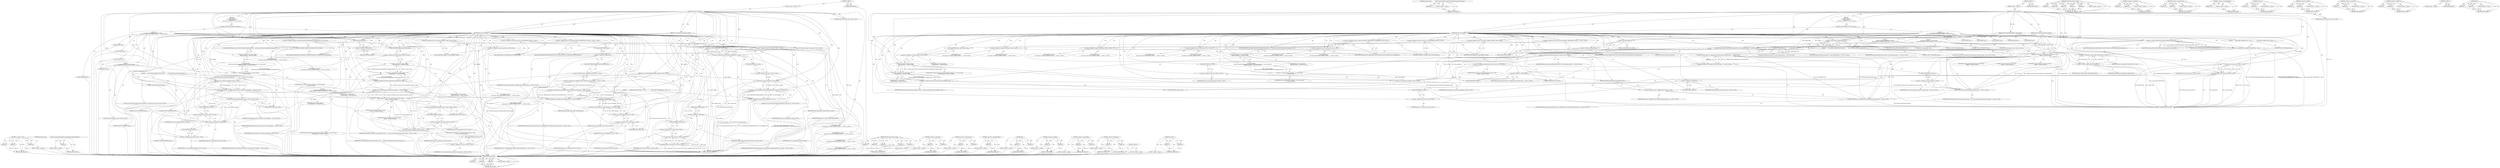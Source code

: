 digraph "Run" {
vulnerable_197 [label=<(METHOD,&lt;operator&gt;.new)>];
vulnerable_198 [label=<(PARAM,p1)>];
vulnerable_199 [label=<(PARAM,p2)>];
vulnerable_200 [label=<(PARAM,p3)>];
vulnerable_201 [label=<(BLOCK,&lt;empty&gt;,&lt;empty&gt;)>];
vulnerable_202 [label=<(METHOD_RETURN,ANY)>];
vulnerable_222 [label=<(METHOD,std.make_unique&lt;
           RelativeOrientationEulerAnglesFusionAlgorithmUsingAccelerometer&gt;)>];
vulnerable_223 [label=<(PARAM,p1)>];
vulnerable_224 [label=<(BLOCK,&lt;empty&gt;,&lt;empty&gt;)>];
vulnerable_225 [label=<(METHOD_RETURN,ANY)>];
vulnerable_6 [label=<(METHOD,&lt;global&gt;)<SUB>1</SUB>>];
vulnerable_7 [label=<(BLOCK,&lt;empty&gt;,&lt;empty&gt;)<SUB>1</SUB>>];
vulnerable_8 [label=<(METHOD,CreateSensorInternal)<SUB>1</SUB>>];
vulnerable_9 [label="<(PARAM,mojom::SensorType type)<SUB>2</SUB>>"];
vulnerable_10 [label="<(PARAM,mojo::ScopedSharedBufferMapping mapping)<SUB>3</SUB>>"];
vulnerable_11 [label=<(PARAM,const CreateSensorCallback&amp; callback)<SUB>4</SUB>>];
vulnerable_12 [label="<(BLOCK,{
   switch (type) {
     case mojom::SensorTyp...,{
   switch (type) {
     case mojom::SensorTyp...)<SUB>4</SUB>>"];
vulnerable_13 [label=<(CONTROL_STRUCTURE,SWITCH,switch(type))<SUB>5</SUB>>];
vulnerable_14 [label=<(IDENTIFIER,type,switch(type))<SUB>5</SUB>>];
vulnerable_15 [label="<(BLOCK,{
     case mojom::SensorType::AMBIENT_LIGHT: {...,{
     case mojom::SensorType::AMBIENT_LIGHT: {...)<SUB>5</SUB>>"];
vulnerable_16 [label=<(JUMP_TARGET,case)<SUB>6</SUB>>];
vulnerable_17 [label="<(&lt;operator&gt;.fieldAccess,mojom::SensorType::AMBIENT_LIGHT)<SUB>6</SUB>>"];
vulnerable_18 [label="<(&lt;operator&gt;.fieldAccess,mojom::SensorType)<SUB>6</SUB>>"];
vulnerable_19 [label="<(IDENTIFIER,mojom,{
     case mojom::SensorType::AMBIENT_LIGHT: {...)<SUB>6</SUB>>"];
vulnerable_20 [label="<(IDENTIFIER,SensorType,{
     case mojom::SensorType::AMBIENT_LIGHT: {...)<SUB>6</SUB>>"];
vulnerable_21 [label=<(FIELD_IDENTIFIER,AMBIENT_LIGHT,AMBIENT_LIGHT)<SUB>6</SUB>>];
vulnerable_22 [label=<(BLOCK,{
       scoped_refptr&lt;PlatformSensor&gt; sensor =...,{
       scoped_refptr&lt;PlatformSensor&gt; sensor =...)<SUB>6</SUB>>];
vulnerable_23 [label=<(&lt;operator&gt;.assignment,scoped_refptr&lt;PlatformSensor&gt; sensor =
        ...)<SUB>7</SUB>>];
vulnerable_24 [label=<(&lt;operator&gt;.greaterThan,scoped_refptr&lt;PlatformSensor&gt; sensor)<SUB>7</SUB>>];
vulnerable_25 [label=<(&lt;operator&gt;.lessThan,scoped_refptr&lt;PlatformSensor)<SUB>7</SUB>>];
vulnerable_26 [label=<(IDENTIFIER,scoped_refptr,scoped_refptr&lt;PlatformSensor)<SUB>7</SUB>>];
vulnerable_27 [label=<(IDENTIFIER,PlatformSensor,scoped_refptr&lt;PlatformSensor)<SUB>7</SUB>>];
vulnerable_28 [label=<(IDENTIFIER,sensor,scoped_refptr&lt;PlatformSensor&gt; sensor)<SUB>7</SUB>>];
vulnerable_29 [label="<(&lt;operator&gt;.new,new PlatformSensorAmbientLightMac(std::move(map...)<SUB>8</SUB>>"];
vulnerable_30 [label="<(IDENTIFIER,PlatformSensorAmbientLightMac,new PlatformSensorAmbientLightMac(std::move(map...)<SUB>8</SUB>>"];
vulnerable_31 [label="<(std.move,std::move(mapping))<SUB>8</SUB>>"];
vulnerable_32 [label="<(&lt;operator&gt;.fieldAccess,std::move)<SUB>8</SUB>>"];
vulnerable_33 [label="<(IDENTIFIER,std,std::move(mapping))<SUB>8</SUB>>"];
vulnerable_34 [label=<(FIELD_IDENTIFIER,move,move)<SUB>8</SUB>>];
vulnerable_35 [label="<(IDENTIFIER,mapping,std::move(mapping))<SUB>8</SUB>>"];
vulnerable_36 [label="<(LITERAL,this,new PlatformSensorAmbientLightMac(std::move(map...)<SUB>8</SUB>>"];
vulnerable_37 [label="<(Run,callback.Run(std::move(sensor)))<SUB>9</SUB>>"];
vulnerable_38 [label=<(&lt;operator&gt;.fieldAccess,callback.Run)<SUB>9</SUB>>];
vulnerable_39 [label="<(IDENTIFIER,callback,callback.Run(std::move(sensor)))<SUB>9</SUB>>"];
vulnerable_40 [label=<(FIELD_IDENTIFIER,Run,Run)<SUB>9</SUB>>];
vulnerable_41 [label="<(std.move,std::move(sensor))<SUB>9</SUB>>"];
vulnerable_42 [label="<(&lt;operator&gt;.fieldAccess,std::move)<SUB>9</SUB>>"];
vulnerable_43 [label="<(IDENTIFIER,std,std::move(sensor))<SUB>9</SUB>>"];
vulnerable_44 [label=<(FIELD_IDENTIFIER,move,move)<SUB>9</SUB>>];
vulnerable_45 [label="<(IDENTIFIER,sensor,std::move(sensor))<SUB>9</SUB>>"];
vulnerable_46 [label=<(CONTROL_STRUCTURE,BREAK,break;)<SUB>10</SUB>>];
vulnerable_47 [label=<(JUMP_TARGET,case)<SUB>12</SUB>>];
vulnerable_48 [label="<(&lt;operator&gt;.fieldAccess,mojom::SensorType::ACCELEROMETER)<SUB>12</SUB>>"];
vulnerable_49 [label="<(&lt;operator&gt;.fieldAccess,mojom::SensorType)<SUB>12</SUB>>"];
vulnerable_50 [label="<(IDENTIFIER,mojom,{
     case mojom::SensorType::AMBIENT_LIGHT: {...)<SUB>12</SUB>>"];
vulnerable_51 [label="<(IDENTIFIER,SensorType,{
     case mojom::SensorType::AMBIENT_LIGHT: {...)<SUB>12</SUB>>"];
vulnerable_52 [label=<(FIELD_IDENTIFIER,ACCELEROMETER,ACCELEROMETER)<SUB>12</SUB>>];
vulnerable_53 [label="<(BLOCK,{
       callback.Run(base::MakeRefCounted&lt;Plat...,{
       callback.Run(base::MakeRefCounted&lt;Plat...)<SUB>12</SUB>>"];
vulnerable_54 [label="<(Run,callback.Run(base::MakeRefCounted&lt;PlatformSenso...)<SUB>13</SUB>>"];
vulnerable_55 [label=<(&lt;operator&gt;.fieldAccess,callback.Run)<SUB>13</SUB>>];
vulnerable_56 [label="<(IDENTIFIER,callback,callback.Run(base::MakeRefCounted&lt;PlatformSenso...)<SUB>13</SUB>>"];
vulnerable_57 [label=<(FIELD_IDENTIFIER,Run,Run)<SUB>13</SUB>>];
vulnerable_58 [label="<(&lt;operator&gt;.greaterThan,base::MakeRefCounted&lt;PlatformSensorAcceleromete...)<SUB>13</SUB>>"];
vulnerable_59 [label="<(&lt;operator&gt;.lessThan,base::MakeRefCounted&lt;PlatformSensorAcceleromete...)<SUB>13</SUB>>"];
vulnerable_60 [label="<(&lt;operator&gt;.fieldAccess,base::MakeRefCounted)<SUB>13</SUB>>"];
vulnerable_61 [label="<(IDENTIFIER,base,base::MakeRefCounted&lt;PlatformSensorAcceleromete...)<SUB>13</SUB>>"];
vulnerable_62 [label=<(FIELD_IDENTIFIER,MakeRefCounted,MakeRefCounted)<SUB>13</SUB>>];
vulnerable_63 [label="<(IDENTIFIER,PlatformSensorAccelerometerMac,base::MakeRefCounted&lt;PlatformSensorAcceleromete...)<SUB>13</SUB>>"];
vulnerable_64 [label="<(&lt;operator&gt;.bracketedPrimary,(
          std::move(mapping), this))<SUB>13</SUB>>"];
vulnerable_65 [label="<(&lt;operator&gt;.expressionList,std::move(mapping), this)<SUB>14</SUB>>"];
vulnerable_66 [label="<(std.move,std::move(mapping))<SUB>14</SUB>>"];
vulnerable_67 [label="<(&lt;operator&gt;.fieldAccess,std::move)<SUB>14</SUB>>"];
vulnerable_68 [label="<(IDENTIFIER,std,std::move(mapping))<SUB>14</SUB>>"];
vulnerable_69 [label=<(FIELD_IDENTIFIER,move,move)<SUB>14</SUB>>];
vulnerable_70 [label="<(IDENTIFIER,mapping,std::move(mapping))<SUB>14</SUB>>"];
vulnerable_71 [label="<(LITERAL,this,std::move(mapping), this)<SUB>14</SUB>>"];
vulnerable_72 [label=<(CONTROL_STRUCTURE,BREAK,break;)<SUB>15</SUB>>];
vulnerable_73 [label=<(JUMP_TARGET,case)<SUB>17</SUB>>];
vulnerable_74 [label="<(&lt;operator&gt;.fieldAccess,mojom::SensorType::RELATIVE_ORIENTATION_EULER_A...)<SUB>17</SUB>>"];
vulnerable_75 [label="<(&lt;operator&gt;.fieldAccess,mojom::SensorType)<SUB>17</SUB>>"];
vulnerable_76 [label="<(IDENTIFIER,mojom,{
     case mojom::SensorType::AMBIENT_LIGHT: {...)<SUB>17</SUB>>"];
vulnerable_77 [label="<(IDENTIFIER,SensorType,{
     case mojom::SensorType::AMBIENT_LIGHT: {...)<SUB>17</SUB>>"];
vulnerable_78 [label=<(FIELD_IDENTIFIER,RELATIVE_ORIENTATION_EULER_ANGLES,RELATIVE_ORIENTATION_EULER_ANGLES)<SUB>17</SUB>>];
vulnerable_79 [label="<(BLOCK,{
       auto fusion_algorithm = std::make_uniq...,{
       auto fusion_algorithm = std::make_uniq...)<SUB>17</SUB>>"];
vulnerable_80 [label="<(LOCAL,auto fusion_algorithm: auto)<SUB>18</SUB>>"];
vulnerable_81 [label="<(&lt;operator&gt;.assignment,fusion_algorithm = std::make_unique&lt;
          ...)<SUB>18</SUB>>"];
vulnerable_82 [label="<(IDENTIFIER,fusion_algorithm,fusion_algorithm = std::make_unique&lt;
          ...)<SUB>18</SUB>>"];
vulnerable_83 [label="<(std.make_unique&lt;
           RelativeOrientationEulerAnglesFusionAlgorithmUsingAccelerometer&gt;,std::make_unique&lt;
           RelativeOrientatio...)<SUB>18</SUB>>"];
vulnerable_84 [label="<(&lt;operator&gt;.fieldAccess,std::make_unique&lt;
           RelativeOrientatio...)<SUB>18</SUB>>"];
vulnerable_85 [label="<(IDENTIFIER,std,std::make_unique&lt;
           RelativeOrientatio...)<SUB>18</SUB>>"];
vulnerable_86 [label=<(FIELD_IDENTIFIER,make_unique&lt;RelativeOrientationEulerAnglesFusio...,make_unique&lt;RelativeOrientationEulerAnglesFusio...)<SUB>18</SUB>>];
vulnerable_87 [label="<(PlatformSensorFusion.Create,PlatformSensorFusion::Create(std::move(mapping)...)<SUB>20</SUB>>"];
vulnerable_88 [label="<(&lt;operator&gt;.fieldAccess,PlatformSensorFusion::Create)<SUB>20</SUB>>"];
vulnerable_89 [label="<(IDENTIFIER,PlatformSensorFusion,PlatformSensorFusion::Create(std::move(mapping)...)<SUB>20</SUB>>"];
vulnerable_90 [label=<(FIELD_IDENTIFIER,Create,Create)<SUB>20</SUB>>];
vulnerable_91 [label="<(std.move,std::move(mapping))<SUB>20</SUB>>"];
vulnerable_92 [label="<(&lt;operator&gt;.fieldAccess,std::move)<SUB>20</SUB>>"];
vulnerable_93 [label="<(IDENTIFIER,std,std::move(mapping))<SUB>20</SUB>>"];
vulnerable_94 [label=<(FIELD_IDENTIFIER,move,move)<SUB>20</SUB>>];
vulnerable_95 [label="<(IDENTIFIER,mapping,std::move(mapping))<SUB>20</SUB>>"];
vulnerable_96 [label="<(LITERAL,this,PlatformSensorFusion::Create(std::move(mapping)...)<SUB>20</SUB>>"];
vulnerable_97 [label="<(std.move,std::move(fusion_algorithm))<SUB>21</SUB>>"];
vulnerable_98 [label="<(&lt;operator&gt;.fieldAccess,std::move)<SUB>21</SUB>>"];
vulnerable_99 [label="<(IDENTIFIER,std,std::move(fusion_algorithm))<SUB>21</SUB>>"];
vulnerable_100 [label=<(FIELD_IDENTIFIER,move,move)<SUB>21</SUB>>];
vulnerable_101 [label="<(IDENTIFIER,fusion_algorithm,std::move(fusion_algorithm))<SUB>21</SUB>>"];
vulnerable_102 [label="<(IDENTIFIER,callback,PlatformSensorFusion::Create(std::move(mapping)...)<SUB>21</SUB>>"];
vulnerable_103 [label=<(CONTROL_STRUCTURE,BREAK,break;)<SUB>22</SUB>>];
vulnerable_104 [label=<(JUMP_TARGET,case)<SUB>24</SUB>>];
vulnerable_105 [label="<(&lt;operator&gt;.fieldAccess,mojom::SensorType::RELATIVE_ORIENTATION_QUATERNION)<SUB>24</SUB>>"];
vulnerable_106 [label="<(&lt;operator&gt;.fieldAccess,mojom::SensorType)<SUB>24</SUB>>"];
vulnerable_107 [label="<(IDENTIFIER,mojom,{
     case mojom::SensorType::AMBIENT_LIGHT: {...)<SUB>24</SUB>>"];
vulnerable_108 [label="<(IDENTIFIER,SensorType,{
     case mojom::SensorType::AMBIENT_LIGHT: {...)<SUB>24</SUB>>"];
vulnerable_109 [label=<(FIELD_IDENTIFIER,RELATIVE_ORIENTATION_QUATERNION,RELATIVE_ORIENTATION_QUATERNION)<SUB>24</SUB>>];
vulnerable_110 [label=<(BLOCK,{
      auto orientation_quaternion_fusion_algo...,{
      auto orientation_quaternion_fusion_algo...)<SUB>24</SUB>>];
vulnerable_111 [label="<(LOCAL,auto orientation_quaternion_fusion_algorithm_using_euler_angles: auto)<SUB>25</SUB>>"];
vulnerable_112 [label=<(&lt;operator&gt;.assignment,orientation_quaternion_fusion_algorithm_using_e...)<SUB>25</SUB>>];
vulnerable_113 [label=<(IDENTIFIER,orientation_quaternion_fusion_algorithm_using_e...,orientation_quaternion_fusion_algorithm_using_e...)<SUB>25</SUB>>];
vulnerable_114 [label="<(&lt;operator&gt;.greaterThan,std::make_unique&lt;
              OrientationQuat...)<SUB>26</SUB>>"];
vulnerable_115 [label="<(&lt;operator&gt;.lessThan,std::make_unique&lt;
              OrientationQuat...)<SUB>26</SUB>>"];
vulnerable_116 [label="<(&lt;operator&gt;.fieldAccess,std::make_unique)<SUB>26</SUB>>"];
vulnerable_117 [label="<(IDENTIFIER,std,std::make_unique&lt;
              OrientationQuat...)<SUB>26</SUB>>"];
vulnerable_118 [label=<(FIELD_IDENTIFIER,make_unique,make_unique)<SUB>26</SUB>>];
vulnerable_119 [label="<(IDENTIFIER,OrientationQuaternionFusionAlgorithmUsingEulerA...,std::make_unique&lt;
              OrientationQuat...)<SUB>27</SUB>>"];
vulnerable_120 [label="<(LITERAL,false,std::make_unique&lt;
              OrientationQuat...)<SUB>28</SUB>>"];
vulnerable_121 [label="<(PlatformSensorFusion.Create,PlatformSensorFusion::Create(
          std::mo...)<SUB>29</SUB>>"];
vulnerable_122 [label="<(&lt;operator&gt;.fieldAccess,PlatformSensorFusion::Create)<SUB>29</SUB>>"];
vulnerable_123 [label="<(IDENTIFIER,PlatformSensorFusion,PlatformSensorFusion::Create(
          std::mo...)<SUB>29</SUB>>"];
vulnerable_124 [label=<(FIELD_IDENTIFIER,Create,Create)<SUB>29</SUB>>];
vulnerable_125 [label="<(std.move,std::move(mapping))<SUB>30</SUB>>"];
vulnerable_126 [label="<(&lt;operator&gt;.fieldAccess,std::move)<SUB>30</SUB>>"];
vulnerable_127 [label="<(IDENTIFIER,std,std::move(mapping))<SUB>30</SUB>>"];
vulnerable_128 [label=<(FIELD_IDENTIFIER,move,move)<SUB>30</SUB>>];
vulnerable_129 [label="<(IDENTIFIER,mapping,std::move(mapping))<SUB>30</SUB>>"];
vulnerable_130 [label="<(LITERAL,this,PlatformSensorFusion::Create(
          std::mo...)<SUB>30</SUB>>"];
vulnerable_131 [label="<(std.move,std::move(orientation_quaternion_fusion_algorit...)<SUB>31</SUB>>"];
vulnerable_132 [label="<(&lt;operator&gt;.fieldAccess,std::move)<SUB>31</SUB>>"];
vulnerable_133 [label="<(IDENTIFIER,std,std::move(orientation_quaternion_fusion_algorit...)<SUB>31</SUB>>"];
vulnerable_134 [label=<(FIELD_IDENTIFIER,move,move)<SUB>31</SUB>>];
vulnerable_135 [label="<(IDENTIFIER,orientation_quaternion_fusion_algorithm_using_e...,std::move(orientation_quaternion_fusion_algorit...)<SUB>31</SUB>>"];
vulnerable_136 [label="<(IDENTIFIER,callback,PlatformSensorFusion::Create(
          std::mo...)<SUB>32</SUB>>"];
vulnerable_137 [label=<(CONTROL_STRUCTURE,BREAK,break;)<SUB>33</SUB>>];
vulnerable_138 [label=<(JUMP_TARGET,default)<SUB>35</SUB>>];
vulnerable_139 [label=<(Run,callback.Run(nullptr))<SUB>36</SUB>>];
vulnerable_140 [label=<(&lt;operator&gt;.fieldAccess,callback.Run)<SUB>36</SUB>>];
vulnerable_141 [label=<(IDENTIFIER,callback,callback.Run(nullptr))<SUB>36</SUB>>];
vulnerable_142 [label=<(FIELD_IDENTIFIER,Run,Run)<SUB>36</SUB>>];
vulnerable_143 [label=<(LITERAL,nullptr,callback.Run(nullptr))<SUB>36</SUB>>];
vulnerable_144 [label=<(METHOD_RETURN,void)<SUB>1</SUB>>];
vulnerable_146 [label=<(METHOD_RETURN,ANY)<SUB>1</SUB>>];
vulnerable_226 [label=<(METHOD,PlatformSensorFusion.Create)>];
vulnerable_227 [label=<(PARAM,p1)>];
vulnerable_228 [label=<(PARAM,p2)>];
vulnerable_229 [label=<(PARAM,p3)>];
vulnerable_230 [label=<(PARAM,p4)>];
vulnerable_231 [label=<(PARAM,p5)>];
vulnerable_232 [label=<(BLOCK,&lt;empty&gt;,&lt;empty&gt;)>];
vulnerable_233 [label=<(METHOD_RETURN,ANY)>];
vulnerable_182 [label=<(METHOD,&lt;operator&gt;.assignment)>];
vulnerable_183 [label=<(PARAM,p1)>];
vulnerable_184 [label=<(PARAM,p2)>];
vulnerable_185 [label=<(BLOCK,&lt;empty&gt;,&lt;empty&gt;)>];
vulnerable_186 [label=<(METHOD_RETURN,ANY)>];
vulnerable_217 [label=<(METHOD,&lt;operator&gt;.expressionList)>];
vulnerable_218 [label=<(PARAM,p1)>];
vulnerable_219 [label=<(PARAM,p2)>];
vulnerable_220 [label=<(BLOCK,&lt;empty&gt;,&lt;empty&gt;)>];
vulnerable_221 [label=<(METHOD_RETURN,ANY)>];
vulnerable_213 [label=<(METHOD,&lt;operator&gt;.bracketedPrimary)>];
vulnerable_214 [label=<(PARAM,p1)>];
vulnerable_215 [label=<(BLOCK,&lt;empty&gt;,&lt;empty&gt;)>];
vulnerable_216 [label=<(METHOD_RETURN,ANY)>];
vulnerable_208 [label=<(METHOD,Run)>];
vulnerable_209 [label=<(PARAM,p1)>];
vulnerable_210 [label=<(PARAM,p2)>];
vulnerable_211 [label=<(BLOCK,&lt;empty&gt;,&lt;empty&gt;)>];
vulnerable_212 [label=<(METHOD_RETURN,ANY)>];
vulnerable_192 [label=<(METHOD,&lt;operator&gt;.lessThan)>];
vulnerable_193 [label=<(PARAM,p1)>];
vulnerable_194 [label=<(PARAM,p2)>];
vulnerable_195 [label=<(BLOCK,&lt;empty&gt;,&lt;empty&gt;)>];
vulnerable_196 [label=<(METHOD_RETURN,ANY)>];
vulnerable_187 [label=<(METHOD,&lt;operator&gt;.greaterThan)>];
vulnerable_188 [label=<(PARAM,p1)>];
vulnerable_189 [label=<(PARAM,p2)>];
vulnerable_190 [label=<(BLOCK,&lt;empty&gt;,&lt;empty&gt;)>];
vulnerable_191 [label=<(METHOD_RETURN,ANY)>];
vulnerable_177 [label=<(METHOD,&lt;operator&gt;.fieldAccess)>];
vulnerable_178 [label=<(PARAM,p1)>];
vulnerable_179 [label=<(PARAM,p2)>];
vulnerable_180 [label=<(BLOCK,&lt;empty&gt;,&lt;empty&gt;)>];
vulnerable_181 [label=<(METHOD_RETURN,ANY)>];
vulnerable_171 [label=<(METHOD,&lt;global&gt;)<SUB>1</SUB>>];
vulnerable_172 [label=<(BLOCK,&lt;empty&gt;,&lt;empty&gt;)>];
vulnerable_173 [label=<(METHOD_RETURN,ANY)>];
vulnerable_203 [label=<(METHOD,std.move)>];
vulnerable_204 [label=<(PARAM,p1)>];
vulnerable_205 [label=<(PARAM,p2)>];
vulnerable_206 [label=<(BLOCK,&lt;empty&gt;,&lt;empty&gt;)>];
vulnerable_207 [label=<(METHOD_RETURN,ANY)>];
fixed_181 [label=<(METHOD,&lt;operator&gt;.new)>];
fixed_182 [label=<(PARAM,p1)>];
fixed_183 [label=<(PARAM,p2)>];
fixed_184 [label=<(PARAM,p3)>];
fixed_185 [label=<(BLOCK,&lt;empty&gt;,&lt;empty&gt;)>];
fixed_186 [label=<(METHOD_RETURN,ANY)>];
fixed_206 [label=<(METHOD,std.make_unique&lt;
           RelativeOrientationEulerAnglesFusionAlgorithmUsingAccelerometer&gt;)>];
fixed_207 [label=<(PARAM,p1)>];
fixed_208 [label=<(BLOCK,&lt;empty&gt;,&lt;empty&gt;)>];
fixed_209 [label=<(METHOD_RETURN,ANY)>];
fixed_6 [label=<(METHOD,&lt;global&gt;)<SUB>1</SUB>>];
fixed_7 [label=<(BLOCK,&lt;empty&gt;,&lt;empty&gt;)<SUB>1</SUB>>];
fixed_8 [label=<(METHOD,CreateSensorInternal)<SUB>1</SUB>>];
fixed_9 [label="<(PARAM,mojom::SensorType type)<SUB>2</SUB>>"];
fixed_10 [label=<(PARAM,SensorReadingSharedBuffer* reading_buffer)<SUB>3</SUB>>];
fixed_11 [label=<(PARAM,const CreateSensorCallback&amp; callback)<SUB>4</SUB>>];
fixed_12 [label="<(BLOCK,{
   switch (type) {
     case mojom::SensorTyp...,{
   switch (type) {
     case mojom::SensorTyp...)<SUB>4</SUB>>"];
fixed_13 [label=<(CONTROL_STRUCTURE,SWITCH,switch(type))<SUB>5</SUB>>];
fixed_14 [label=<(IDENTIFIER,type,switch(type))<SUB>5</SUB>>];
fixed_15 [label="<(BLOCK,{
     case mojom::SensorType::AMBIENT_LIGHT: {...,{
     case mojom::SensorType::AMBIENT_LIGHT: {...)<SUB>5</SUB>>"];
fixed_16 [label=<(JUMP_TARGET,case)<SUB>6</SUB>>];
fixed_17 [label="<(&lt;operator&gt;.fieldAccess,mojom::SensorType::AMBIENT_LIGHT)<SUB>6</SUB>>"];
fixed_18 [label="<(&lt;operator&gt;.fieldAccess,mojom::SensorType)<SUB>6</SUB>>"];
fixed_19 [label="<(IDENTIFIER,mojom,{
     case mojom::SensorType::AMBIENT_LIGHT: {...)<SUB>6</SUB>>"];
fixed_20 [label="<(IDENTIFIER,SensorType,{
     case mojom::SensorType::AMBIENT_LIGHT: {...)<SUB>6</SUB>>"];
fixed_21 [label=<(FIELD_IDENTIFIER,AMBIENT_LIGHT,AMBIENT_LIGHT)<SUB>6</SUB>>];
fixed_22 [label=<(BLOCK,{
       scoped_refptr&lt;PlatformSensor&gt; sensor =...,{
       scoped_refptr&lt;PlatformSensor&gt; sensor =...)<SUB>6</SUB>>];
fixed_23 [label=<(&lt;operator&gt;.assignment,scoped_refptr&lt;PlatformSensor&gt; sensor =
        ...)<SUB>7</SUB>>];
fixed_24 [label=<(&lt;operator&gt;.greaterThan,scoped_refptr&lt;PlatformSensor&gt; sensor)<SUB>7</SUB>>];
fixed_25 [label=<(&lt;operator&gt;.lessThan,scoped_refptr&lt;PlatformSensor)<SUB>7</SUB>>];
fixed_26 [label=<(IDENTIFIER,scoped_refptr,scoped_refptr&lt;PlatformSensor)<SUB>7</SUB>>];
fixed_27 [label=<(IDENTIFIER,PlatformSensor,scoped_refptr&lt;PlatformSensor)<SUB>7</SUB>>];
fixed_28 [label=<(IDENTIFIER,sensor,scoped_refptr&lt;PlatformSensor&gt; sensor)<SUB>7</SUB>>];
fixed_29 [label=<(&lt;operator&gt;.new,new PlatformSensorAmbientLightMac(reading_buffe...)<SUB>8</SUB>>];
fixed_30 [label=<(IDENTIFIER,PlatformSensorAmbientLightMac,new PlatformSensorAmbientLightMac(reading_buffe...)<SUB>8</SUB>>];
fixed_31 [label=<(IDENTIFIER,reading_buffer,new PlatformSensorAmbientLightMac(reading_buffe...)<SUB>8</SUB>>];
fixed_32 [label=<(LITERAL,this,new PlatformSensorAmbientLightMac(reading_buffe...)<SUB>8</SUB>>];
fixed_33 [label="<(Run,callback.Run(std::move(sensor)))<SUB>9</SUB>>"];
fixed_34 [label=<(&lt;operator&gt;.fieldAccess,callback.Run)<SUB>9</SUB>>];
fixed_35 [label="<(IDENTIFIER,callback,callback.Run(std::move(sensor)))<SUB>9</SUB>>"];
fixed_36 [label=<(FIELD_IDENTIFIER,Run,Run)<SUB>9</SUB>>];
fixed_37 [label="<(std.move,std::move(sensor))<SUB>9</SUB>>"];
fixed_38 [label="<(&lt;operator&gt;.fieldAccess,std::move)<SUB>9</SUB>>"];
fixed_39 [label="<(IDENTIFIER,std,std::move(sensor))<SUB>9</SUB>>"];
fixed_40 [label=<(FIELD_IDENTIFIER,move,move)<SUB>9</SUB>>];
fixed_41 [label="<(IDENTIFIER,sensor,std::move(sensor))<SUB>9</SUB>>"];
fixed_42 [label=<(CONTROL_STRUCTURE,BREAK,break;)<SUB>10</SUB>>];
fixed_43 [label=<(JUMP_TARGET,case)<SUB>12</SUB>>];
fixed_44 [label="<(&lt;operator&gt;.fieldAccess,mojom::SensorType::ACCELEROMETER)<SUB>12</SUB>>"];
fixed_45 [label="<(&lt;operator&gt;.fieldAccess,mojom::SensorType)<SUB>12</SUB>>"];
fixed_46 [label="<(IDENTIFIER,mojom,{
     case mojom::SensorType::AMBIENT_LIGHT: {...)<SUB>12</SUB>>"];
fixed_47 [label="<(IDENTIFIER,SensorType,{
     case mojom::SensorType::AMBIENT_LIGHT: {...)<SUB>12</SUB>>"];
fixed_48 [label=<(FIELD_IDENTIFIER,ACCELEROMETER,ACCELEROMETER)<SUB>12</SUB>>];
fixed_49 [label="<(BLOCK,{
       callback.Run(base::MakeRefCounted&lt;Plat...,{
       callback.Run(base::MakeRefCounted&lt;Plat...)<SUB>12</SUB>>"];
fixed_50 [label="<(Run,callback.Run(base::MakeRefCounted&lt;PlatformSenso...)<SUB>13</SUB>>"];
fixed_51 [label=<(&lt;operator&gt;.fieldAccess,callback.Run)<SUB>13</SUB>>];
fixed_52 [label="<(IDENTIFIER,callback,callback.Run(base::MakeRefCounted&lt;PlatformSenso...)<SUB>13</SUB>>"];
fixed_53 [label=<(FIELD_IDENTIFIER,Run,Run)<SUB>13</SUB>>];
fixed_54 [label="<(&lt;operator&gt;.greaterThan,base::MakeRefCounted&lt;PlatformSensorAcceleromete...)<SUB>13</SUB>>"];
fixed_55 [label="<(&lt;operator&gt;.lessThan,base::MakeRefCounted&lt;PlatformSensorAcceleromete...)<SUB>13</SUB>>"];
fixed_56 [label="<(&lt;operator&gt;.fieldAccess,base::MakeRefCounted)<SUB>13</SUB>>"];
fixed_57 [label="<(IDENTIFIER,base,base::MakeRefCounted&lt;PlatformSensorAcceleromete...)<SUB>13</SUB>>"];
fixed_58 [label=<(FIELD_IDENTIFIER,MakeRefCounted,MakeRefCounted)<SUB>13</SUB>>];
fixed_59 [label="<(IDENTIFIER,PlatformSensorAccelerometerMac,base::MakeRefCounted&lt;PlatformSensorAcceleromete...)<SUB>13</SUB>>"];
fixed_60 [label=<(&lt;operator&gt;.bracketedPrimary,(
          reading_buffer, this))<SUB>13</SUB>>];
fixed_61 [label=<(&lt;operator&gt;.expressionList,reading_buffer, this)<SUB>14</SUB>>];
fixed_62 [label=<(IDENTIFIER,reading_buffer,reading_buffer, this)<SUB>14</SUB>>];
fixed_63 [label=<(LITERAL,this,reading_buffer, this)<SUB>14</SUB>>];
fixed_64 [label=<(CONTROL_STRUCTURE,BREAK,break;)<SUB>15</SUB>>];
fixed_65 [label=<(JUMP_TARGET,case)<SUB>17</SUB>>];
fixed_66 [label="<(&lt;operator&gt;.fieldAccess,mojom::SensorType::RELATIVE_ORIENTATION_EULER_A...)<SUB>17</SUB>>"];
fixed_67 [label="<(&lt;operator&gt;.fieldAccess,mojom::SensorType)<SUB>17</SUB>>"];
fixed_68 [label="<(IDENTIFIER,mojom,{
     case mojom::SensorType::AMBIENT_LIGHT: {...)<SUB>17</SUB>>"];
fixed_69 [label="<(IDENTIFIER,SensorType,{
     case mojom::SensorType::AMBIENT_LIGHT: {...)<SUB>17</SUB>>"];
fixed_70 [label=<(FIELD_IDENTIFIER,RELATIVE_ORIENTATION_EULER_ANGLES,RELATIVE_ORIENTATION_EULER_ANGLES)<SUB>17</SUB>>];
fixed_71 [label="<(BLOCK,{
       auto fusion_algorithm = std::make_uniq...,{
       auto fusion_algorithm = std::make_uniq...)<SUB>17</SUB>>"];
fixed_72 [label="<(LOCAL,auto fusion_algorithm: auto)<SUB>18</SUB>>"];
fixed_73 [label="<(&lt;operator&gt;.assignment,fusion_algorithm = std::make_unique&lt;
          ...)<SUB>18</SUB>>"];
fixed_74 [label="<(IDENTIFIER,fusion_algorithm,fusion_algorithm = std::make_unique&lt;
          ...)<SUB>18</SUB>>"];
fixed_75 [label="<(std.make_unique&lt;
           RelativeOrientationEulerAnglesFusionAlgorithmUsingAccelerometer&gt;,std::make_unique&lt;
           RelativeOrientatio...)<SUB>18</SUB>>"];
fixed_76 [label="<(&lt;operator&gt;.fieldAccess,std::make_unique&lt;
           RelativeOrientatio...)<SUB>18</SUB>>"];
fixed_77 [label="<(IDENTIFIER,std,std::make_unique&lt;
           RelativeOrientatio...)<SUB>18</SUB>>"];
fixed_78 [label=<(FIELD_IDENTIFIER,make_unique&lt;RelativeOrientationEulerAnglesFusio...,make_unique&lt;RelativeOrientationEulerAnglesFusio...)<SUB>18</SUB>>];
fixed_79 [label="<(PlatformSensorFusion.Create,PlatformSensorFusion::Create(reading_buffer, th...)<SUB>20</SUB>>"];
fixed_80 [label="<(&lt;operator&gt;.fieldAccess,PlatformSensorFusion::Create)<SUB>20</SUB>>"];
fixed_81 [label="<(IDENTIFIER,PlatformSensorFusion,PlatformSensorFusion::Create(reading_buffer, th...)<SUB>20</SUB>>"];
fixed_82 [label=<(FIELD_IDENTIFIER,Create,Create)<SUB>20</SUB>>];
fixed_83 [label="<(IDENTIFIER,reading_buffer,PlatformSensorFusion::Create(reading_buffer, th...)<SUB>20</SUB>>"];
fixed_84 [label="<(LITERAL,this,PlatformSensorFusion::Create(reading_buffer, th...)<SUB>20</SUB>>"];
fixed_85 [label="<(std.move,std::move(fusion_algorithm))<SUB>21</SUB>>"];
fixed_86 [label="<(&lt;operator&gt;.fieldAccess,std::move)<SUB>21</SUB>>"];
fixed_87 [label="<(IDENTIFIER,std,std::move(fusion_algorithm))<SUB>21</SUB>>"];
fixed_88 [label=<(FIELD_IDENTIFIER,move,move)<SUB>21</SUB>>];
fixed_89 [label="<(IDENTIFIER,fusion_algorithm,std::move(fusion_algorithm))<SUB>21</SUB>>"];
fixed_90 [label="<(IDENTIFIER,callback,PlatformSensorFusion::Create(reading_buffer, th...)<SUB>21</SUB>>"];
fixed_91 [label=<(CONTROL_STRUCTURE,BREAK,break;)<SUB>22</SUB>>];
fixed_92 [label=<(JUMP_TARGET,case)<SUB>24</SUB>>];
fixed_93 [label="<(&lt;operator&gt;.fieldAccess,mojom::SensorType::RELATIVE_ORIENTATION_QUATERNION)<SUB>24</SUB>>"];
fixed_94 [label="<(&lt;operator&gt;.fieldAccess,mojom::SensorType)<SUB>24</SUB>>"];
fixed_95 [label="<(IDENTIFIER,mojom,{
     case mojom::SensorType::AMBIENT_LIGHT: {...)<SUB>24</SUB>>"];
fixed_96 [label="<(IDENTIFIER,SensorType,{
     case mojom::SensorType::AMBIENT_LIGHT: {...)<SUB>24</SUB>>"];
fixed_97 [label=<(FIELD_IDENTIFIER,RELATIVE_ORIENTATION_QUATERNION,RELATIVE_ORIENTATION_QUATERNION)<SUB>24</SUB>>];
fixed_98 [label=<(BLOCK,{
      auto orientation_quaternion_fusion_algo...,{
      auto orientation_quaternion_fusion_algo...)<SUB>24</SUB>>];
fixed_99 [label="<(LOCAL,auto orientation_quaternion_fusion_algorithm_using_euler_angles: auto)<SUB>25</SUB>>"];
fixed_100 [label=<(&lt;operator&gt;.assignment,orientation_quaternion_fusion_algorithm_using_e...)<SUB>25</SUB>>];
fixed_101 [label=<(IDENTIFIER,orientation_quaternion_fusion_algorithm_using_e...,orientation_quaternion_fusion_algorithm_using_e...)<SUB>25</SUB>>];
fixed_102 [label="<(&lt;operator&gt;.greaterThan,std::make_unique&lt;
              OrientationQuat...)<SUB>26</SUB>>"];
fixed_103 [label="<(&lt;operator&gt;.lessThan,std::make_unique&lt;
              OrientationQuat...)<SUB>26</SUB>>"];
fixed_104 [label="<(&lt;operator&gt;.fieldAccess,std::make_unique)<SUB>26</SUB>>"];
fixed_105 [label="<(IDENTIFIER,std,std::make_unique&lt;
              OrientationQuat...)<SUB>26</SUB>>"];
fixed_106 [label=<(FIELD_IDENTIFIER,make_unique,make_unique)<SUB>26</SUB>>];
fixed_107 [label="<(IDENTIFIER,OrientationQuaternionFusionAlgorithmUsingEulerA...,std::make_unique&lt;
              OrientationQuat...)<SUB>27</SUB>>"];
fixed_108 [label="<(LITERAL,false,std::make_unique&lt;
              OrientationQuat...)<SUB>28</SUB>>"];
fixed_109 [label="<(PlatformSensorFusion.Create,PlatformSensorFusion::Create(
          reading...)<SUB>29</SUB>>"];
fixed_110 [label="<(&lt;operator&gt;.fieldAccess,PlatformSensorFusion::Create)<SUB>29</SUB>>"];
fixed_111 [label="<(IDENTIFIER,PlatformSensorFusion,PlatformSensorFusion::Create(
          reading...)<SUB>29</SUB>>"];
fixed_112 [label=<(FIELD_IDENTIFIER,Create,Create)<SUB>29</SUB>>];
fixed_113 [label="<(IDENTIFIER,reading_buffer,PlatformSensorFusion::Create(
          reading...)<SUB>30</SUB>>"];
fixed_114 [label="<(LITERAL,this,PlatformSensorFusion::Create(
          reading...)<SUB>30</SUB>>"];
fixed_115 [label="<(std.move,std::move(orientation_quaternion_fusion_algorit...)<SUB>31</SUB>>"];
fixed_116 [label="<(&lt;operator&gt;.fieldAccess,std::move)<SUB>31</SUB>>"];
fixed_117 [label="<(IDENTIFIER,std,std::move(orientation_quaternion_fusion_algorit...)<SUB>31</SUB>>"];
fixed_118 [label=<(FIELD_IDENTIFIER,move,move)<SUB>31</SUB>>];
fixed_119 [label="<(IDENTIFIER,orientation_quaternion_fusion_algorithm_using_e...,std::move(orientation_quaternion_fusion_algorit...)<SUB>31</SUB>>"];
fixed_120 [label="<(IDENTIFIER,callback,PlatformSensorFusion::Create(
          reading...)<SUB>32</SUB>>"];
fixed_121 [label=<(CONTROL_STRUCTURE,BREAK,break;)<SUB>33</SUB>>];
fixed_122 [label=<(JUMP_TARGET,default)<SUB>35</SUB>>];
fixed_123 [label=<(Run,callback.Run(nullptr))<SUB>36</SUB>>];
fixed_124 [label=<(&lt;operator&gt;.fieldAccess,callback.Run)<SUB>36</SUB>>];
fixed_125 [label=<(IDENTIFIER,callback,callback.Run(nullptr))<SUB>36</SUB>>];
fixed_126 [label=<(FIELD_IDENTIFIER,Run,Run)<SUB>36</SUB>>];
fixed_127 [label=<(LITERAL,nullptr,callback.Run(nullptr))<SUB>36</SUB>>];
fixed_128 [label=<(METHOD_RETURN,void)<SUB>1</SUB>>];
fixed_130 [label=<(METHOD_RETURN,ANY)<SUB>1</SUB>>];
fixed_210 [label=<(METHOD,PlatformSensorFusion.Create)>];
fixed_211 [label=<(PARAM,p1)>];
fixed_212 [label=<(PARAM,p2)>];
fixed_213 [label=<(PARAM,p3)>];
fixed_214 [label=<(PARAM,p4)>];
fixed_215 [label=<(PARAM,p5)>];
fixed_216 [label=<(BLOCK,&lt;empty&gt;,&lt;empty&gt;)>];
fixed_217 [label=<(METHOD_RETURN,ANY)>];
fixed_166 [label=<(METHOD,&lt;operator&gt;.assignment)>];
fixed_167 [label=<(PARAM,p1)>];
fixed_168 [label=<(PARAM,p2)>];
fixed_169 [label=<(BLOCK,&lt;empty&gt;,&lt;empty&gt;)>];
fixed_170 [label=<(METHOD_RETURN,ANY)>];
fixed_201 [label=<(METHOD,&lt;operator&gt;.expressionList)>];
fixed_202 [label=<(PARAM,p1)>];
fixed_203 [label=<(PARAM,p2)>];
fixed_204 [label=<(BLOCK,&lt;empty&gt;,&lt;empty&gt;)>];
fixed_205 [label=<(METHOD_RETURN,ANY)>];
fixed_197 [label=<(METHOD,&lt;operator&gt;.bracketedPrimary)>];
fixed_198 [label=<(PARAM,p1)>];
fixed_199 [label=<(BLOCK,&lt;empty&gt;,&lt;empty&gt;)>];
fixed_200 [label=<(METHOD_RETURN,ANY)>];
fixed_192 [label=<(METHOD,std.move)>];
fixed_193 [label=<(PARAM,p1)>];
fixed_194 [label=<(PARAM,p2)>];
fixed_195 [label=<(BLOCK,&lt;empty&gt;,&lt;empty&gt;)>];
fixed_196 [label=<(METHOD_RETURN,ANY)>];
fixed_176 [label=<(METHOD,&lt;operator&gt;.lessThan)>];
fixed_177 [label=<(PARAM,p1)>];
fixed_178 [label=<(PARAM,p2)>];
fixed_179 [label=<(BLOCK,&lt;empty&gt;,&lt;empty&gt;)>];
fixed_180 [label=<(METHOD_RETURN,ANY)>];
fixed_171 [label=<(METHOD,&lt;operator&gt;.greaterThan)>];
fixed_172 [label=<(PARAM,p1)>];
fixed_173 [label=<(PARAM,p2)>];
fixed_174 [label=<(BLOCK,&lt;empty&gt;,&lt;empty&gt;)>];
fixed_175 [label=<(METHOD_RETURN,ANY)>];
fixed_161 [label=<(METHOD,&lt;operator&gt;.fieldAccess)>];
fixed_162 [label=<(PARAM,p1)>];
fixed_163 [label=<(PARAM,p2)>];
fixed_164 [label=<(BLOCK,&lt;empty&gt;,&lt;empty&gt;)>];
fixed_165 [label=<(METHOD_RETURN,ANY)>];
fixed_155 [label=<(METHOD,&lt;global&gt;)<SUB>1</SUB>>];
fixed_156 [label=<(BLOCK,&lt;empty&gt;,&lt;empty&gt;)>];
fixed_157 [label=<(METHOD_RETURN,ANY)>];
fixed_187 [label=<(METHOD,Run)>];
fixed_188 [label=<(PARAM,p1)>];
fixed_189 [label=<(PARAM,p2)>];
fixed_190 [label=<(BLOCK,&lt;empty&gt;,&lt;empty&gt;)>];
fixed_191 [label=<(METHOD_RETURN,ANY)>];
vulnerable_197 -> vulnerable_198  [key=0, label="AST: "];
vulnerable_197 -> vulnerable_198  [key=1, label="DDG: "];
vulnerable_197 -> vulnerable_201  [key=0, label="AST: "];
vulnerable_197 -> vulnerable_199  [key=0, label="AST: "];
vulnerable_197 -> vulnerable_199  [key=1, label="DDG: "];
vulnerable_197 -> vulnerable_202  [key=0, label="AST: "];
vulnerable_197 -> vulnerable_202  [key=1, label="CFG: "];
vulnerable_197 -> vulnerable_200  [key=0, label="AST: "];
vulnerable_197 -> vulnerable_200  [key=1, label="DDG: "];
vulnerable_198 -> vulnerable_202  [key=0, label="DDG: p1"];
vulnerable_199 -> vulnerable_202  [key=0, label="DDG: p2"];
vulnerable_200 -> vulnerable_202  [key=0, label="DDG: p3"];
vulnerable_201 -> fixed_181  [key=0];
vulnerable_202 -> fixed_181  [key=0];
vulnerable_222 -> vulnerable_223  [key=0, label="AST: "];
vulnerable_222 -> vulnerable_223  [key=1, label="DDG: "];
vulnerable_222 -> vulnerable_224  [key=0, label="AST: "];
vulnerable_222 -> vulnerable_225  [key=0, label="AST: "];
vulnerable_222 -> vulnerable_225  [key=1, label="CFG: "];
vulnerable_223 -> vulnerable_225  [key=0, label="DDG: p1"];
vulnerable_224 -> fixed_181  [key=0];
vulnerable_225 -> fixed_181  [key=0];
vulnerable_6 -> vulnerable_7  [key=0, label="AST: "];
vulnerable_6 -> vulnerable_146  [key=0, label="AST: "];
vulnerable_6 -> vulnerable_146  [key=1, label="CFG: "];
vulnerable_7 -> vulnerable_8  [key=0, label="AST: "];
vulnerable_8 -> vulnerable_9  [key=0, label="AST: "];
vulnerable_8 -> vulnerable_9  [key=1, label="DDG: "];
vulnerable_8 -> vulnerable_10  [key=0, label="AST: "];
vulnerable_8 -> vulnerable_10  [key=1, label="DDG: "];
vulnerable_8 -> vulnerable_11  [key=0, label="AST: "];
vulnerable_8 -> vulnerable_11  [key=1, label="DDG: "];
vulnerable_8 -> vulnerable_12  [key=0, label="AST: "];
vulnerable_8 -> vulnerable_144  [key=0, label="AST: "];
vulnerable_8 -> vulnerable_14  [key=0, label="CFG: "];
vulnerable_8 -> vulnerable_14  [key=1, label="DDG: "];
vulnerable_8 -> vulnerable_139  [key=0, label="DDG: "];
vulnerable_8 -> vulnerable_87  [key=0, label="DDG: "];
vulnerable_8 -> vulnerable_121  [key=0, label="DDG: "];
vulnerable_8 -> vulnerable_24  [key=0, label="DDG: "];
vulnerable_8 -> vulnerable_29  [key=0, label="DDG: "];
vulnerable_8 -> vulnerable_41  [key=0, label="DDG: "];
vulnerable_8 -> vulnerable_91  [key=0, label="DDG: "];
vulnerable_8 -> vulnerable_97  [key=0, label="DDG: "];
vulnerable_8 -> vulnerable_114  [key=0, label="DDG: "];
vulnerable_8 -> vulnerable_125  [key=0, label="DDG: "];
vulnerable_8 -> vulnerable_131  [key=0, label="DDG: "];
vulnerable_8 -> vulnerable_25  [key=0, label="DDG: "];
vulnerable_8 -> vulnerable_31  [key=0, label="DDG: "];
vulnerable_8 -> vulnerable_59  [key=0, label="DDG: "];
vulnerable_8 -> vulnerable_115  [key=0, label="DDG: "];
vulnerable_8 -> vulnerable_65  [key=0, label="DDG: "];
vulnerable_8 -> vulnerable_66  [key=0, label="DDG: "];
vulnerable_9 -> vulnerable_144  [key=0, label="DDG: type"];
vulnerable_10 -> vulnerable_91  [key=0, label="DDG: mapping"];
vulnerable_10 -> vulnerable_125  [key=0, label="DDG: mapping"];
vulnerable_10 -> vulnerable_31  [key=0, label="DDG: mapping"];
vulnerable_10 -> vulnerable_66  [key=0, label="DDG: mapping"];
vulnerable_11 -> vulnerable_144  [key=0, label="DDG: callback"];
vulnerable_11 -> vulnerable_139  [key=0, label="DDG: callback"];
vulnerable_11 -> vulnerable_37  [key=0, label="DDG: callback"];
vulnerable_11 -> vulnerable_54  [key=0, label="DDG: callback"];
vulnerable_11 -> vulnerable_87  [key=0, label="DDG: callback"];
vulnerable_11 -> vulnerable_121  [key=0, label="DDG: callback"];
vulnerable_12 -> vulnerable_13  [key=0, label="AST: "];
vulnerable_13 -> vulnerable_14  [key=0, label="AST: "];
vulnerable_13 -> vulnerable_15  [key=0, label="AST: "];
vulnerable_14 -> vulnerable_18  [key=0, label="CFG: "];
vulnerable_14 -> vulnerable_18  [key=1, label="CDG: "];
vulnerable_14 -> vulnerable_49  [key=0, label="CFG: "];
vulnerable_14 -> vulnerable_49  [key=1, label="CDG: "];
vulnerable_14 -> vulnerable_75  [key=0, label="CFG: "];
vulnerable_14 -> vulnerable_75  [key=1, label="CDG: "];
vulnerable_14 -> vulnerable_106  [key=0, label="CFG: "];
vulnerable_14 -> vulnerable_106  [key=1, label="CDG: "];
vulnerable_14 -> vulnerable_142  [key=0, label="CFG: "];
vulnerable_14 -> vulnerable_142  [key=1, label="CDG: "];
vulnerable_14 -> vulnerable_17  [key=0, label="CDG: "];
vulnerable_14 -> vulnerable_34  [key=0, label="CDG: "];
vulnerable_14 -> vulnerable_94  [key=0, label="CDG: "];
vulnerable_14 -> vulnerable_21  [key=0, label="CDG: "];
vulnerable_14 -> vulnerable_115  [key=0, label="CDG: "];
vulnerable_14 -> vulnerable_60  [key=0, label="CDG: "];
vulnerable_14 -> vulnerable_64  [key=0, label="CDG: "];
vulnerable_14 -> vulnerable_42  [key=0, label="CDG: "];
vulnerable_14 -> vulnerable_57  [key=0, label="CDG: "];
vulnerable_14 -> vulnerable_98  [key=0, label="CDG: "];
vulnerable_14 -> vulnerable_52  [key=0, label="CDG: "];
vulnerable_14 -> vulnerable_37  [key=0, label="CDG: "];
vulnerable_14 -> vulnerable_128  [key=0, label="CDG: "];
vulnerable_14 -> vulnerable_81  [key=0, label="CDG: "];
vulnerable_14 -> vulnerable_84  [key=0, label="CDG: "];
vulnerable_14 -> vulnerable_114  [key=0, label="CDG: "];
vulnerable_14 -> vulnerable_131  [key=0, label="CDG: "];
vulnerable_14 -> vulnerable_38  [key=0, label="CDG: "];
vulnerable_14 -> vulnerable_25  [key=0, label="CDG: "];
vulnerable_14 -> vulnerable_69  [key=0, label="CDG: "];
vulnerable_14 -> vulnerable_132  [key=0, label="CDG: "];
vulnerable_14 -> vulnerable_67  [key=0, label="CDG: "];
vulnerable_14 -> vulnerable_74  [key=0, label="CDG: "];
vulnerable_14 -> vulnerable_121  [key=0, label="CDG: "];
vulnerable_14 -> vulnerable_92  [key=0, label="CDG: "];
vulnerable_14 -> vulnerable_40  [key=0, label="CDG: "];
vulnerable_14 -> vulnerable_59  [key=0, label="CDG: "];
vulnerable_14 -> vulnerable_87  [key=0, label="CDG: "];
vulnerable_14 -> vulnerable_97  [key=0, label="CDG: "];
vulnerable_14 -> vulnerable_91  [key=0, label="CDG: "];
vulnerable_14 -> vulnerable_112  [key=0, label="CDG: "];
vulnerable_14 -> vulnerable_44  [key=0, label="CDG: "];
vulnerable_14 -> vulnerable_134  [key=0, label="CDG: "];
vulnerable_14 -> vulnerable_90  [key=0, label="CDG: "];
vulnerable_14 -> vulnerable_54  [key=0, label="CDG: "];
vulnerable_14 -> vulnerable_24  [key=0, label="CDG: "];
vulnerable_14 -> vulnerable_58  [key=0, label="CDG: "];
vulnerable_14 -> vulnerable_118  [key=0, label="CDG: "];
vulnerable_14 -> vulnerable_100  [key=0, label="CDG: "];
vulnerable_14 -> vulnerable_88  [key=0, label="CDG: "];
vulnerable_14 -> vulnerable_139  [key=0, label="CDG: "];
vulnerable_14 -> vulnerable_86  [key=0, label="CDG: "];
vulnerable_14 -> vulnerable_48  [key=0, label="CDG: "];
vulnerable_14 -> vulnerable_32  [key=0, label="CDG: "];
vulnerable_14 -> vulnerable_66  [key=0, label="CDG: "];
vulnerable_14 -> vulnerable_116  [key=0, label="CDG: "];
vulnerable_14 -> vulnerable_122  [key=0, label="CDG: "];
vulnerable_14 -> vulnerable_29  [key=0, label="CDG: "];
vulnerable_14 -> vulnerable_65  [key=0, label="CDG: "];
vulnerable_14 -> vulnerable_140  [key=0, label="CDG: "];
vulnerable_14 -> vulnerable_126  [key=0, label="CDG: "];
vulnerable_14 -> vulnerable_23  [key=0, label="CDG: "];
vulnerable_14 -> vulnerable_83  [key=0, label="CDG: "];
vulnerable_14 -> vulnerable_105  [key=0, label="CDG: "];
vulnerable_14 -> vulnerable_41  [key=0, label="CDG: "];
vulnerable_14 -> vulnerable_55  [key=0, label="CDG: "];
vulnerable_14 -> vulnerable_124  [key=0, label="CDG: "];
vulnerable_14 -> vulnerable_125  [key=0, label="CDG: "];
vulnerable_14 -> vulnerable_78  [key=0, label="CDG: "];
vulnerable_14 -> vulnerable_109  [key=0, label="CDG: "];
vulnerable_14 -> vulnerable_62  [key=0, label="CDG: "];
vulnerable_14 -> vulnerable_31  [key=0, label="CDG: "];
vulnerable_15 -> vulnerable_16  [key=0, label="AST: "];
vulnerable_15 -> vulnerable_17  [key=0, label="AST: "];
vulnerable_15 -> vulnerable_22  [key=0, label="AST: "];
vulnerable_15 -> vulnerable_47  [key=0, label="AST: "];
vulnerable_15 -> vulnerable_48  [key=0, label="AST: "];
vulnerable_15 -> vulnerable_53  [key=0, label="AST: "];
vulnerable_15 -> vulnerable_73  [key=0, label="AST: "];
vulnerable_15 -> vulnerable_74  [key=0, label="AST: "];
vulnerable_15 -> vulnerable_79  [key=0, label="AST: "];
vulnerable_15 -> vulnerable_104  [key=0, label="AST: "];
vulnerable_15 -> vulnerable_105  [key=0, label="AST: "];
vulnerable_15 -> vulnerable_110  [key=0, label="AST: "];
vulnerable_15 -> vulnerable_138  [key=0, label="AST: "];
vulnerable_15 -> vulnerable_139  [key=0, label="AST: "];
vulnerable_16 -> fixed_181  [key=0];
vulnerable_17 -> vulnerable_18  [key=0, label="AST: "];
vulnerable_17 -> vulnerable_21  [key=0, label="AST: "];
vulnerable_17 -> vulnerable_25  [key=0, label="CFG: "];
vulnerable_18 -> vulnerable_19  [key=0, label="AST: "];
vulnerable_18 -> vulnerable_20  [key=0, label="AST: "];
vulnerable_18 -> vulnerable_21  [key=0, label="CFG: "];
vulnerable_19 -> fixed_181  [key=0];
vulnerable_20 -> fixed_181  [key=0];
vulnerable_21 -> vulnerable_17  [key=0, label="CFG: "];
vulnerable_22 -> vulnerable_23  [key=0, label="AST: "];
vulnerable_22 -> vulnerable_37  [key=0, label="AST: "];
vulnerable_22 -> vulnerable_46  [key=0, label="AST: "];
vulnerable_23 -> vulnerable_24  [key=0, label="AST: "];
vulnerable_23 -> vulnerable_29  [key=0, label="AST: "];
vulnerable_23 -> vulnerable_40  [key=0, label="CFG: "];
vulnerable_23 -> vulnerable_144  [key=0, label="DDG: scoped_refptr&lt;PlatformSensor&gt; sensor"];
vulnerable_23 -> vulnerable_144  [key=1, label="DDG: new PlatformSensorAmbientLightMac(std::move(mapping), this)"];
vulnerable_23 -> vulnerable_144  [key=2, label="DDG: scoped_refptr&lt;PlatformSensor&gt; sensor =
          new PlatformSensorAmbientLightMac(std::move(mapping), this)"];
vulnerable_24 -> vulnerable_25  [key=0, label="AST: "];
vulnerable_24 -> vulnerable_28  [key=0, label="AST: "];
vulnerable_24 -> vulnerable_34  [key=0, label="CFG: "];
vulnerable_24 -> vulnerable_144  [key=0, label="DDG: scoped_refptr&lt;PlatformSensor"];
vulnerable_24 -> vulnerable_41  [key=0, label="DDG: sensor"];
vulnerable_25 -> vulnerable_26  [key=0, label="AST: "];
vulnerable_25 -> vulnerable_27  [key=0, label="AST: "];
vulnerable_25 -> vulnerable_24  [key=0, label="CFG: "];
vulnerable_25 -> vulnerable_24  [key=1, label="DDG: scoped_refptr"];
vulnerable_25 -> vulnerable_24  [key=2, label="DDG: PlatformSensor"];
vulnerable_25 -> vulnerable_144  [key=0, label="DDG: PlatformSensor"];
vulnerable_25 -> vulnerable_144  [key=1, label="DDG: scoped_refptr"];
vulnerable_26 -> fixed_181  [key=0];
vulnerable_27 -> fixed_181  [key=0];
vulnerable_28 -> fixed_181  [key=0];
vulnerable_29 -> vulnerable_30  [key=0, label="AST: "];
vulnerable_29 -> vulnerable_31  [key=0, label="AST: "];
vulnerable_29 -> vulnerable_36  [key=0, label="AST: "];
vulnerable_29 -> vulnerable_23  [key=0, label="CFG: "];
vulnerable_29 -> vulnerable_23  [key=1, label="DDG: PlatformSensorAmbientLightMac"];
vulnerable_29 -> vulnerable_23  [key=2, label="DDG: std::move(mapping)"];
vulnerable_29 -> vulnerable_23  [key=3, label="DDG: this"];
vulnerable_29 -> vulnerable_144  [key=0, label="DDG: std::move(mapping)"];
vulnerable_29 -> vulnerable_144  [key=1, label="DDG: PlatformSensorAmbientLightMac"];
vulnerable_30 -> fixed_181  [key=0];
vulnerable_31 -> vulnerable_32  [key=0, label="AST: "];
vulnerable_31 -> vulnerable_35  [key=0, label="AST: "];
vulnerable_31 -> vulnerable_29  [key=0, label="CFG: "];
vulnerable_31 -> vulnerable_29  [key=1, label="DDG: std::move"];
vulnerable_31 -> vulnerable_29  [key=2, label="DDG: mapping"];
vulnerable_31 -> vulnerable_144  [key=0, label="DDG: mapping"];
vulnerable_31 -> vulnerable_41  [key=0, label="DDG: std::move"];
vulnerable_32 -> vulnerable_33  [key=0, label="AST: "];
vulnerable_32 -> vulnerable_34  [key=0, label="AST: "];
vulnerable_32 -> vulnerable_31  [key=0, label="CFG: "];
vulnerable_33 -> fixed_181  [key=0];
vulnerable_34 -> vulnerable_32  [key=0, label="CFG: "];
vulnerable_35 -> fixed_181  [key=0];
vulnerable_36 -> fixed_181  [key=0];
vulnerable_37 -> vulnerable_38  [key=0, label="AST: "];
vulnerable_37 -> vulnerable_41  [key=0, label="AST: "];
vulnerable_37 -> vulnerable_144  [key=0, label="CFG: "];
vulnerable_37 -> vulnerable_144  [key=1, label="DDG: callback.Run"];
vulnerable_37 -> vulnerable_144  [key=2, label="DDG: std::move(sensor)"];
vulnerable_37 -> vulnerable_144  [key=3, label="DDG: callback.Run(std::move(sensor))"];
vulnerable_38 -> vulnerable_39  [key=0, label="AST: "];
vulnerable_38 -> vulnerable_40  [key=0, label="AST: "];
vulnerable_38 -> vulnerable_44  [key=0, label="CFG: "];
vulnerable_39 -> fixed_181  [key=0];
vulnerable_40 -> vulnerable_38  [key=0, label="CFG: "];
vulnerable_41 -> vulnerable_42  [key=0, label="AST: "];
vulnerable_41 -> vulnerable_45  [key=0, label="AST: "];
vulnerable_41 -> vulnerable_37  [key=0, label="CFG: "];
vulnerable_41 -> vulnerable_37  [key=1, label="DDG: std::move"];
vulnerable_41 -> vulnerable_37  [key=2, label="DDG: sensor"];
vulnerable_41 -> vulnerable_144  [key=0, label="DDG: std::move"];
vulnerable_41 -> vulnerable_144  [key=1, label="DDG: sensor"];
vulnerable_42 -> vulnerable_43  [key=0, label="AST: "];
vulnerable_42 -> vulnerable_44  [key=0, label="AST: "];
vulnerable_42 -> vulnerable_41  [key=0, label="CFG: "];
vulnerable_43 -> fixed_181  [key=0];
vulnerable_44 -> vulnerable_42  [key=0, label="CFG: "];
vulnerable_45 -> fixed_181  [key=0];
vulnerable_46 -> fixed_181  [key=0];
vulnerable_47 -> fixed_181  [key=0];
vulnerable_48 -> vulnerable_49  [key=0, label="AST: "];
vulnerable_48 -> vulnerable_52  [key=0, label="AST: "];
vulnerable_48 -> vulnerable_57  [key=0, label="CFG: "];
vulnerable_49 -> vulnerable_50  [key=0, label="AST: "];
vulnerable_49 -> vulnerable_51  [key=0, label="AST: "];
vulnerable_49 -> vulnerable_52  [key=0, label="CFG: "];
vulnerable_50 -> fixed_181  [key=0];
vulnerable_51 -> fixed_181  [key=0];
vulnerable_52 -> vulnerable_48  [key=0, label="CFG: "];
vulnerable_53 -> vulnerable_54  [key=0, label="AST: "];
vulnerable_53 -> vulnerable_72  [key=0, label="AST: "];
vulnerable_54 -> vulnerable_55  [key=0, label="AST: "];
vulnerable_54 -> vulnerable_58  [key=0, label="AST: "];
vulnerable_54 -> vulnerable_144  [key=0, label="CFG: "];
vulnerable_55 -> vulnerable_56  [key=0, label="AST: "];
vulnerable_55 -> vulnerable_57  [key=0, label="AST: "];
vulnerable_55 -> vulnerable_62  [key=0, label="CFG: "];
vulnerable_56 -> fixed_181  [key=0];
vulnerable_57 -> vulnerable_55  [key=0, label="CFG: "];
vulnerable_58 -> vulnerable_59  [key=0, label="AST: "];
vulnerable_58 -> vulnerable_64  [key=0, label="AST: "];
vulnerable_58 -> vulnerable_54  [key=0, label="CFG: "];
vulnerable_58 -> vulnerable_54  [key=1, label="DDG: base::MakeRefCounted&lt;PlatformSensorAccelerometerMac"];
vulnerable_58 -> vulnerable_54  [key=2, label="DDG: (
          std::move(mapping), this)"];
vulnerable_59 -> vulnerable_60  [key=0, label="AST: "];
vulnerable_59 -> vulnerable_63  [key=0, label="AST: "];
vulnerable_59 -> vulnerable_69  [key=0, label="CFG: "];
vulnerable_59 -> vulnerable_144  [key=0, label="DDG: PlatformSensorAccelerometerMac"];
vulnerable_59 -> vulnerable_58  [key=0, label="DDG: base::MakeRefCounted"];
vulnerable_59 -> vulnerable_58  [key=1, label="DDG: PlatformSensorAccelerometerMac"];
vulnerable_60 -> vulnerable_61  [key=0, label="AST: "];
vulnerable_60 -> vulnerable_62  [key=0, label="AST: "];
vulnerable_60 -> vulnerable_59  [key=0, label="CFG: "];
vulnerable_61 -> fixed_181  [key=0];
vulnerable_62 -> vulnerable_60  [key=0, label="CFG: "];
vulnerable_63 -> fixed_181  [key=0];
vulnerable_64 -> vulnerable_65  [key=0, label="AST: "];
vulnerable_64 -> vulnerable_58  [key=0, label="CFG: "];
vulnerable_64 -> vulnerable_58  [key=1, label="DDG: std::move(mapping), this"];
vulnerable_65 -> vulnerable_66  [key=0, label="AST: "];
vulnerable_65 -> vulnerable_71  [key=0, label="AST: "];
vulnerable_65 -> vulnerable_64  [key=0, label="CFG: "];
vulnerable_65 -> vulnerable_64  [key=1, label="DDG: std::move(mapping)"];
vulnerable_65 -> vulnerable_64  [key=2, label="DDG: this"];
vulnerable_66 -> vulnerable_67  [key=0, label="AST: "];
vulnerable_66 -> vulnerable_70  [key=0, label="AST: "];
vulnerable_66 -> vulnerable_65  [key=0, label="CFG: "];
vulnerable_66 -> vulnerable_65  [key=1, label="DDG: std::move"];
vulnerable_66 -> vulnerable_65  [key=2, label="DDG: mapping"];
vulnerable_67 -> vulnerable_68  [key=0, label="AST: "];
vulnerable_67 -> vulnerable_69  [key=0, label="AST: "];
vulnerable_67 -> vulnerable_66  [key=0, label="CFG: "];
vulnerable_68 -> fixed_181  [key=0];
vulnerable_69 -> vulnerable_67  [key=0, label="CFG: "];
vulnerable_70 -> fixed_181  [key=0];
vulnerable_71 -> fixed_181  [key=0];
vulnerable_72 -> fixed_181  [key=0];
vulnerable_73 -> fixed_181  [key=0];
vulnerable_74 -> vulnerable_75  [key=0, label="AST: "];
vulnerable_74 -> vulnerable_78  [key=0, label="AST: "];
vulnerable_74 -> vulnerable_86  [key=0, label="CFG: "];
vulnerable_75 -> vulnerable_76  [key=0, label="AST: "];
vulnerable_75 -> vulnerable_77  [key=0, label="AST: "];
vulnerable_75 -> vulnerable_78  [key=0, label="CFG: "];
vulnerable_76 -> fixed_181  [key=0];
vulnerable_77 -> fixed_181  [key=0];
vulnerable_78 -> vulnerable_74  [key=0, label="CFG: "];
vulnerable_79 -> vulnerable_80  [key=0, label="AST: "];
vulnerable_79 -> vulnerable_81  [key=0, label="AST: "];
vulnerable_79 -> vulnerable_87  [key=0, label="AST: "];
vulnerable_79 -> vulnerable_103  [key=0, label="AST: "];
vulnerable_80 -> fixed_181  [key=0];
vulnerable_81 -> vulnerable_82  [key=0, label="AST: "];
vulnerable_81 -> vulnerable_83  [key=0, label="AST: "];
vulnerable_81 -> vulnerable_90  [key=0, label="CFG: "];
vulnerable_81 -> vulnerable_97  [key=0, label="DDG: fusion_algorithm"];
vulnerable_82 -> fixed_181  [key=0];
vulnerable_83 -> vulnerable_84  [key=0, label="AST: "];
vulnerable_83 -> vulnerable_81  [key=0, label="CFG: "];
vulnerable_83 -> vulnerable_81  [key=1, label="DDG: std::make_unique&lt;
           RelativeOrientationEulerAnglesFusionAlgorithmUsingAccelerometer&gt;"];
vulnerable_84 -> vulnerable_85  [key=0, label="AST: "];
vulnerable_84 -> vulnerable_86  [key=0, label="AST: "];
vulnerable_84 -> vulnerable_83  [key=0, label="CFG: "];
vulnerable_85 -> fixed_181  [key=0];
vulnerable_86 -> vulnerable_84  [key=0, label="CFG: "];
vulnerable_87 -> vulnerable_88  [key=0, label="AST: "];
vulnerable_87 -> vulnerable_91  [key=0, label="AST: "];
vulnerable_87 -> vulnerable_96  [key=0, label="AST: "];
vulnerable_87 -> vulnerable_97  [key=0, label="AST: "];
vulnerable_87 -> vulnerable_102  [key=0, label="AST: "];
vulnerable_87 -> vulnerable_144  [key=0, label="CFG: "];
vulnerable_88 -> vulnerable_89  [key=0, label="AST: "];
vulnerable_88 -> vulnerable_90  [key=0, label="AST: "];
vulnerable_88 -> vulnerable_94  [key=0, label="CFG: "];
vulnerable_89 -> fixed_181  [key=0];
vulnerable_90 -> vulnerable_88  [key=0, label="CFG: "];
vulnerable_91 -> vulnerable_92  [key=0, label="AST: "];
vulnerable_91 -> vulnerable_95  [key=0, label="AST: "];
vulnerable_91 -> vulnerable_100  [key=0, label="CFG: "];
vulnerable_91 -> vulnerable_87  [key=0, label="DDG: std::move"];
vulnerable_91 -> vulnerable_87  [key=1, label="DDG: mapping"];
vulnerable_91 -> vulnerable_97  [key=0, label="DDG: std::move"];
vulnerable_92 -> vulnerable_93  [key=0, label="AST: "];
vulnerable_92 -> vulnerable_94  [key=0, label="AST: "];
vulnerable_92 -> vulnerable_91  [key=0, label="CFG: "];
vulnerable_93 -> fixed_181  [key=0];
vulnerable_94 -> vulnerable_92  [key=0, label="CFG: "];
vulnerable_95 -> fixed_181  [key=0];
vulnerable_96 -> fixed_181  [key=0];
vulnerable_97 -> vulnerable_98  [key=0, label="AST: "];
vulnerable_97 -> vulnerable_101  [key=0, label="AST: "];
vulnerable_97 -> vulnerable_87  [key=0, label="CFG: "];
vulnerable_97 -> vulnerable_87  [key=1, label="DDG: std::move"];
vulnerable_97 -> vulnerable_87  [key=2, label="DDG: fusion_algorithm"];
vulnerable_98 -> vulnerable_99  [key=0, label="AST: "];
vulnerable_98 -> vulnerable_100  [key=0, label="AST: "];
vulnerable_98 -> vulnerable_97  [key=0, label="CFG: "];
vulnerable_99 -> fixed_181  [key=0];
vulnerable_100 -> vulnerable_98  [key=0, label="CFG: "];
vulnerable_101 -> fixed_181  [key=0];
vulnerable_102 -> fixed_181  [key=0];
vulnerable_103 -> fixed_181  [key=0];
vulnerable_104 -> fixed_181  [key=0];
vulnerable_105 -> vulnerable_106  [key=0, label="AST: "];
vulnerable_105 -> vulnerable_109  [key=0, label="AST: "];
vulnerable_105 -> vulnerable_118  [key=0, label="CFG: "];
vulnerable_106 -> vulnerable_107  [key=0, label="AST: "];
vulnerable_106 -> vulnerable_108  [key=0, label="AST: "];
vulnerable_106 -> vulnerable_109  [key=0, label="CFG: "];
vulnerable_107 -> fixed_181  [key=0];
vulnerable_108 -> fixed_181  [key=0];
vulnerable_109 -> vulnerable_105  [key=0, label="CFG: "];
vulnerable_110 -> vulnerable_111  [key=0, label="AST: "];
vulnerable_110 -> vulnerable_112  [key=0, label="AST: "];
vulnerable_110 -> vulnerable_121  [key=0, label="AST: "];
vulnerable_110 -> vulnerable_137  [key=0, label="AST: "];
vulnerable_111 -> fixed_181  [key=0];
vulnerable_112 -> vulnerable_113  [key=0, label="AST: "];
vulnerable_112 -> vulnerable_114  [key=0, label="AST: "];
vulnerable_112 -> vulnerable_124  [key=0, label="CFG: "];
vulnerable_112 -> vulnerable_131  [key=0, label="DDG: orientation_quaternion_fusion_algorithm_using_euler_angles"];
vulnerable_113 -> fixed_181  [key=0];
vulnerable_114 -> vulnerable_115  [key=0, label="AST: "];
vulnerable_114 -> vulnerable_120  [key=0, label="AST: "];
vulnerable_114 -> vulnerable_112  [key=0, label="CFG: "];
vulnerable_114 -> vulnerable_112  [key=1, label="DDG: std::make_unique&lt;
              OrientationQuaternionFusionAlgorithmUsingEulerAngles"];
vulnerable_114 -> vulnerable_112  [key=2, label="DDG: false"];
vulnerable_115 -> vulnerable_116  [key=0, label="AST: "];
vulnerable_115 -> vulnerable_119  [key=0, label="AST: "];
vulnerable_115 -> vulnerable_114  [key=0, label="CFG: "];
vulnerable_115 -> vulnerable_114  [key=1, label="DDG: std::make_unique"];
vulnerable_115 -> vulnerable_114  [key=2, label="DDG: OrientationQuaternionFusionAlgorithmUsingEulerAngles"];
vulnerable_115 -> vulnerable_144  [key=0, label="DDG: OrientationQuaternionFusionAlgorithmUsingEulerAngles"];
vulnerable_116 -> vulnerable_117  [key=0, label="AST: "];
vulnerable_116 -> vulnerable_118  [key=0, label="AST: "];
vulnerable_116 -> vulnerable_115  [key=0, label="CFG: "];
vulnerable_117 -> fixed_181  [key=0];
vulnerable_118 -> vulnerable_116  [key=0, label="CFG: "];
vulnerable_119 -> fixed_181  [key=0];
vulnerable_120 -> fixed_181  [key=0];
vulnerable_121 -> vulnerable_122  [key=0, label="AST: "];
vulnerable_121 -> vulnerable_125  [key=0, label="AST: "];
vulnerable_121 -> vulnerable_130  [key=0, label="AST: "];
vulnerable_121 -> vulnerable_131  [key=0, label="AST: "];
vulnerable_121 -> vulnerable_136  [key=0, label="AST: "];
vulnerable_121 -> vulnerable_144  [key=0, label="CFG: "];
vulnerable_122 -> vulnerable_123  [key=0, label="AST: "];
vulnerable_122 -> vulnerable_124  [key=0, label="AST: "];
vulnerable_122 -> vulnerable_128  [key=0, label="CFG: "];
vulnerable_123 -> fixed_181  [key=0];
vulnerable_124 -> vulnerable_122  [key=0, label="CFG: "];
vulnerable_125 -> vulnerable_126  [key=0, label="AST: "];
vulnerable_125 -> vulnerable_129  [key=0, label="AST: "];
vulnerable_125 -> vulnerable_134  [key=0, label="CFG: "];
vulnerable_125 -> vulnerable_121  [key=0, label="DDG: std::move"];
vulnerable_125 -> vulnerable_121  [key=1, label="DDG: mapping"];
vulnerable_125 -> vulnerable_131  [key=0, label="DDG: std::move"];
vulnerable_126 -> vulnerable_127  [key=0, label="AST: "];
vulnerable_126 -> vulnerable_128  [key=0, label="AST: "];
vulnerable_126 -> vulnerable_125  [key=0, label="CFG: "];
vulnerable_127 -> fixed_181  [key=0];
vulnerable_128 -> vulnerable_126  [key=0, label="CFG: "];
vulnerable_129 -> fixed_181  [key=0];
vulnerable_130 -> fixed_181  [key=0];
vulnerable_131 -> vulnerable_132  [key=0, label="AST: "];
vulnerable_131 -> vulnerable_135  [key=0, label="AST: "];
vulnerable_131 -> vulnerable_121  [key=0, label="CFG: "];
vulnerable_131 -> vulnerable_121  [key=1, label="DDG: std::move"];
vulnerable_131 -> vulnerable_121  [key=2, label="DDG: orientation_quaternion_fusion_algorithm_using_euler_angles"];
vulnerable_132 -> vulnerable_133  [key=0, label="AST: "];
vulnerable_132 -> vulnerable_134  [key=0, label="AST: "];
vulnerable_132 -> vulnerable_131  [key=0, label="CFG: "];
vulnerable_133 -> fixed_181  [key=0];
vulnerable_134 -> vulnerable_132  [key=0, label="CFG: "];
vulnerable_135 -> fixed_181  [key=0];
vulnerable_136 -> fixed_181  [key=0];
vulnerable_137 -> fixed_181  [key=0];
vulnerable_138 -> fixed_181  [key=0];
vulnerable_139 -> vulnerable_140  [key=0, label="AST: "];
vulnerable_139 -> vulnerable_143  [key=0, label="AST: "];
vulnerable_139 -> vulnerable_144  [key=0, label="CFG: "];
vulnerable_140 -> vulnerable_141  [key=0, label="AST: "];
vulnerable_140 -> vulnerable_142  [key=0, label="AST: "];
vulnerable_140 -> vulnerable_139  [key=0, label="CFG: "];
vulnerable_141 -> fixed_181  [key=0];
vulnerable_142 -> vulnerable_140  [key=0, label="CFG: "];
vulnerable_143 -> fixed_181  [key=0];
vulnerable_144 -> fixed_181  [key=0];
vulnerable_146 -> fixed_181  [key=0];
vulnerable_226 -> vulnerable_227  [key=0, label="AST: "];
vulnerable_226 -> vulnerable_227  [key=1, label="DDG: "];
vulnerable_226 -> vulnerable_232  [key=0, label="AST: "];
vulnerable_226 -> vulnerable_228  [key=0, label="AST: "];
vulnerable_226 -> vulnerable_228  [key=1, label="DDG: "];
vulnerable_226 -> vulnerable_233  [key=0, label="AST: "];
vulnerable_226 -> vulnerable_233  [key=1, label="CFG: "];
vulnerable_226 -> vulnerable_229  [key=0, label="AST: "];
vulnerable_226 -> vulnerable_229  [key=1, label="DDG: "];
vulnerable_226 -> vulnerable_230  [key=0, label="AST: "];
vulnerable_226 -> vulnerable_230  [key=1, label="DDG: "];
vulnerable_226 -> vulnerable_231  [key=0, label="AST: "];
vulnerable_226 -> vulnerable_231  [key=1, label="DDG: "];
vulnerable_227 -> vulnerable_233  [key=0, label="DDG: p1"];
vulnerable_228 -> vulnerable_233  [key=0, label="DDG: p2"];
vulnerable_229 -> vulnerable_233  [key=0, label="DDG: p3"];
vulnerable_230 -> vulnerable_233  [key=0, label="DDG: p4"];
vulnerable_231 -> vulnerable_233  [key=0, label="DDG: p5"];
vulnerable_232 -> fixed_181  [key=0];
vulnerable_233 -> fixed_181  [key=0];
vulnerable_182 -> vulnerable_183  [key=0, label="AST: "];
vulnerable_182 -> vulnerable_183  [key=1, label="DDG: "];
vulnerable_182 -> vulnerable_185  [key=0, label="AST: "];
vulnerable_182 -> vulnerable_184  [key=0, label="AST: "];
vulnerable_182 -> vulnerable_184  [key=1, label="DDG: "];
vulnerable_182 -> vulnerable_186  [key=0, label="AST: "];
vulnerable_182 -> vulnerable_186  [key=1, label="CFG: "];
vulnerable_183 -> vulnerable_186  [key=0, label="DDG: p1"];
vulnerable_184 -> vulnerable_186  [key=0, label="DDG: p2"];
vulnerable_185 -> fixed_181  [key=0];
vulnerable_186 -> fixed_181  [key=0];
vulnerable_217 -> vulnerable_218  [key=0, label="AST: "];
vulnerable_217 -> vulnerable_218  [key=1, label="DDG: "];
vulnerable_217 -> vulnerable_220  [key=0, label="AST: "];
vulnerable_217 -> vulnerable_219  [key=0, label="AST: "];
vulnerable_217 -> vulnerable_219  [key=1, label="DDG: "];
vulnerable_217 -> vulnerable_221  [key=0, label="AST: "];
vulnerable_217 -> vulnerable_221  [key=1, label="CFG: "];
vulnerable_218 -> vulnerable_221  [key=0, label="DDG: p1"];
vulnerable_219 -> vulnerable_221  [key=0, label="DDG: p2"];
vulnerable_220 -> fixed_181  [key=0];
vulnerable_221 -> fixed_181  [key=0];
vulnerable_213 -> vulnerable_214  [key=0, label="AST: "];
vulnerable_213 -> vulnerable_214  [key=1, label="DDG: "];
vulnerable_213 -> vulnerable_215  [key=0, label="AST: "];
vulnerable_213 -> vulnerable_216  [key=0, label="AST: "];
vulnerable_213 -> vulnerable_216  [key=1, label="CFG: "];
vulnerable_214 -> vulnerable_216  [key=0, label="DDG: p1"];
vulnerable_215 -> fixed_181  [key=0];
vulnerable_216 -> fixed_181  [key=0];
vulnerable_208 -> vulnerable_209  [key=0, label="AST: "];
vulnerable_208 -> vulnerable_209  [key=1, label="DDG: "];
vulnerable_208 -> vulnerable_211  [key=0, label="AST: "];
vulnerable_208 -> vulnerable_210  [key=0, label="AST: "];
vulnerable_208 -> vulnerable_210  [key=1, label="DDG: "];
vulnerable_208 -> vulnerable_212  [key=0, label="AST: "];
vulnerable_208 -> vulnerable_212  [key=1, label="CFG: "];
vulnerable_209 -> vulnerable_212  [key=0, label="DDG: p1"];
vulnerable_210 -> vulnerable_212  [key=0, label="DDG: p2"];
vulnerable_211 -> fixed_181  [key=0];
vulnerable_212 -> fixed_181  [key=0];
vulnerable_192 -> vulnerable_193  [key=0, label="AST: "];
vulnerable_192 -> vulnerable_193  [key=1, label="DDG: "];
vulnerable_192 -> vulnerable_195  [key=0, label="AST: "];
vulnerable_192 -> vulnerable_194  [key=0, label="AST: "];
vulnerable_192 -> vulnerable_194  [key=1, label="DDG: "];
vulnerable_192 -> vulnerable_196  [key=0, label="AST: "];
vulnerable_192 -> vulnerable_196  [key=1, label="CFG: "];
vulnerable_193 -> vulnerable_196  [key=0, label="DDG: p1"];
vulnerable_194 -> vulnerable_196  [key=0, label="DDG: p2"];
vulnerable_195 -> fixed_181  [key=0];
vulnerable_196 -> fixed_181  [key=0];
vulnerable_187 -> vulnerable_188  [key=0, label="AST: "];
vulnerable_187 -> vulnerable_188  [key=1, label="DDG: "];
vulnerable_187 -> vulnerable_190  [key=0, label="AST: "];
vulnerable_187 -> vulnerable_189  [key=0, label="AST: "];
vulnerable_187 -> vulnerable_189  [key=1, label="DDG: "];
vulnerable_187 -> vulnerable_191  [key=0, label="AST: "];
vulnerable_187 -> vulnerable_191  [key=1, label="CFG: "];
vulnerable_188 -> vulnerable_191  [key=0, label="DDG: p1"];
vulnerable_189 -> vulnerable_191  [key=0, label="DDG: p2"];
vulnerable_190 -> fixed_181  [key=0];
vulnerable_191 -> fixed_181  [key=0];
vulnerable_177 -> vulnerable_178  [key=0, label="AST: "];
vulnerable_177 -> vulnerable_178  [key=1, label="DDG: "];
vulnerable_177 -> vulnerable_180  [key=0, label="AST: "];
vulnerable_177 -> vulnerable_179  [key=0, label="AST: "];
vulnerable_177 -> vulnerable_179  [key=1, label="DDG: "];
vulnerable_177 -> vulnerable_181  [key=0, label="AST: "];
vulnerable_177 -> vulnerable_181  [key=1, label="CFG: "];
vulnerable_178 -> vulnerable_181  [key=0, label="DDG: p1"];
vulnerable_179 -> vulnerable_181  [key=0, label="DDG: p2"];
vulnerable_180 -> fixed_181  [key=0];
vulnerable_181 -> fixed_181  [key=0];
vulnerable_171 -> vulnerable_172  [key=0, label="AST: "];
vulnerable_171 -> vulnerable_173  [key=0, label="AST: "];
vulnerable_171 -> vulnerable_173  [key=1, label="CFG: "];
vulnerable_172 -> fixed_181  [key=0];
vulnerable_173 -> fixed_181  [key=0];
vulnerable_203 -> vulnerable_204  [key=0, label="AST: "];
vulnerable_203 -> vulnerable_204  [key=1, label="DDG: "];
vulnerable_203 -> vulnerable_206  [key=0, label="AST: "];
vulnerable_203 -> vulnerable_205  [key=0, label="AST: "];
vulnerable_203 -> vulnerable_205  [key=1, label="DDG: "];
vulnerable_203 -> vulnerable_207  [key=0, label="AST: "];
vulnerable_203 -> vulnerable_207  [key=1, label="CFG: "];
vulnerable_204 -> vulnerable_207  [key=0, label="DDG: p1"];
vulnerable_205 -> vulnerable_207  [key=0, label="DDG: p2"];
vulnerable_206 -> fixed_181  [key=0];
vulnerable_207 -> fixed_181  [key=0];
fixed_181 -> fixed_182  [key=0, label="AST: "];
fixed_181 -> fixed_182  [key=1, label="DDG: "];
fixed_181 -> fixed_185  [key=0, label="AST: "];
fixed_181 -> fixed_183  [key=0, label="AST: "];
fixed_181 -> fixed_183  [key=1, label="DDG: "];
fixed_181 -> fixed_186  [key=0, label="AST: "];
fixed_181 -> fixed_186  [key=1, label="CFG: "];
fixed_181 -> fixed_184  [key=0, label="AST: "];
fixed_181 -> fixed_184  [key=1, label="DDG: "];
fixed_182 -> fixed_186  [key=0, label="DDG: p1"];
fixed_183 -> fixed_186  [key=0, label="DDG: p2"];
fixed_184 -> fixed_186  [key=0, label="DDG: p3"];
fixed_206 -> fixed_207  [key=0, label="AST: "];
fixed_206 -> fixed_207  [key=1, label="DDG: "];
fixed_206 -> fixed_208  [key=0, label="AST: "];
fixed_206 -> fixed_209  [key=0, label="AST: "];
fixed_206 -> fixed_209  [key=1, label="CFG: "];
fixed_207 -> fixed_209  [key=0, label="DDG: p1"];
fixed_6 -> fixed_7  [key=0, label="AST: "];
fixed_6 -> fixed_130  [key=0, label="AST: "];
fixed_6 -> fixed_130  [key=1, label="CFG: "];
fixed_7 -> fixed_8  [key=0, label="AST: "];
fixed_8 -> fixed_9  [key=0, label="AST: "];
fixed_8 -> fixed_9  [key=1, label="DDG: "];
fixed_8 -> fixed_10  [key=0, label="AST: "];
fixed_8 -> fixed_10  [key=1, label="DDG: "];
fixed_8 -> fixed_11  [key=0, label="AST: "];
fixed_8 -> fixed_11  [key=1, label="DDG: "];
fixed_8 -> fixed_12  [key=0, label="AST: "];
fixed_8 -> fixed_128  [key=0, label="AST: "];
fixed_8 -> fixed_14  [key=0, label="CFG: "];
fixed_8 -> fixed_14  [key=1, label="DDG: "];
fixed_8 -> fixed_123  [key=0, label="DDG: "];
fixed_8 -> fixed_79  [key=0, label="DDG: "];
fixed_8 -> fixed_109  [key=0, label="DDG: "];
fixed_8 -> fixed_24  [key=0, label="DDG: "];
fixed_8 -> fixed_29  [key=0, label="DDG: "];
fixed_8 -> fixed_37  [key=0, label="DDG: "];
fixed_8 -> fixed_85  [key=0, label="DDG: "];
fixed_8 -> fixed_102  [key=0, label="DDG: "];
fixed_8 -> fixed_115  [key=0, label="DDG: "];
fixed_8 -> fixed_25  [key=0, label="DDG: "];
fixed_8 -> fixed_55  [key=0, label="DDG: "];
fixed_8 -> fixed_103  [key=0, label="DDG: "];
fixed_8 -> fixed_61  [key=0, label="DDG: "];
fixed_9 -> fixed_128  [key=0, label="DDG: type"];
fixed_10 -> fixed_79  [key=0, label="DDG: reading_buffer"];
fixed_10 -> fixed_109  [key=0, label="DDG: reading_buffer"];
fixed_10 -> fixed_29  [key=0, label="DDG: reading_buffer"];
fixed_10 -> fixed_61  [key=0, label="DDG: reading_buffer"];
fixed_11 -> fixed_128  [key=0, label="DDG: callback"];
fixed_11 -> fixed_123  [key=0, label="DDG: callback"];
fixed_11 -> fixed_33  [key=0, label="DDG: callback"];
fixed_11 -> fixed_50  [key=0, label="DDG: callback"];
fixed_11 -> fixed_79  [key=0, label="DDG: callback"];
fixed_11 -> fixed_109  [key=0, label="DDG: callback"];
fixed_12 -> fixed_13  [key=0, label="AST: "];
fixed_13 -> fixed_14  [key=0, label="AST: "];
fixed_13 -> fixed_15  [key=0, label="AST: "];
fixed_14 -> fixed_18  [key=0, label="CFG: "];
fixed_14 -> fixed_18  [key=1, label="CDG: "];
fixed_14 -> fixed_45  [key=0, label="CFG: "];
fixed_14 -> fixed_45  [key=1, label="CDG: "];
fixed_14 -> fixed_67  [key=0, label="CFG: "];
fixed_14 -> fixed_67  [key=1, label="CDG: "];
fixed_14 -> fixed_94  [key=0, label="CFG: "];
fixed_14 -> fixed_94  [key=1, label="CDG: "];
fixed_14 -> fixed_126  [key=0, label="CFG: "];
fixed_14 -> fixed_126  [key=1, label="CDG: "];
fixed_14 -> fixed_17  [key=0, label="CDG: "];
fixed_14 -> fixed_34  [key=0, label="CDG: "];
fixed_14 -> fixed_21  [key=0, label="CDG: "];
fixed_14 -> fixed_115  [key=0, label="CDG: "];
fixed_14 -> fixed_60  [key=0, label="CDG: "];
fixed_14 -> fixed_73  [key=0, label="CDG: "];
fixed_14 -> fixed_51  [key=0, label="CDG: "];
fixed_14 -> fixed_75  [key=0, label="CDG: "];
fixed_14 -> fixed_37  [key=0, label="CDG: "];
fixed_14 -> fixed_102  [key=0, label="CDG: "];
fixed_14 -> fixed_85  [key=0, label="CDG: "];
fixed_14 -> fixed_38  [key=0, label="CDG: "];
fixed_14 -> fixed_25  [key=0, label="CDG: "];
fixed_14 -> fixed_103  [key=0, label="CDG: "];
fixed_14 -> fixed_56  [key=0, label="CDG: "];
fixed_14 -> fixed_104  [key=0, label="CDG: "];
fixed_14 -> fixed_40  [key=0, label="CDG: "];
fixed_14 -> fixed_76  [key=0, label="CDG: "];
fixed_14 -> fixed_50  [key=0, label="CDG: "];
fixed_14 -> fixed_97  [key=0, label="CDG: "];
fixed_14 -> fixed_112  [key=0, label="CDG: "];
fixed_14 -> fixed_44  [key=0, label="CDG: "];
fixed_14 -> fixed_93  [key=0, label="CDG: "];
fixed_14 -> fixed_54  [key=0, label="CDG: "];
fixed_14 -> fixed_79  [key=0, label="CDG: "];
fixed_14 -> fixed_24  [key=0, label="CDG: "];
fixed_14 -> fixed_80  [key=0, label="CDG: "];
fixed_14 -> fixed_58  [key=0, label="CDG: "];
fixed_14 -> fixed_33  [key=0, label="CDG: "];
fixed_14 -> fixed_61  [key=0, label="CDG: "];
fixed_14 -> fixed_36  [key=0, label="CDG: "];
fixed_14 -> fixed_118  [key=0, label="CDG: "];
fixed_14 -> fixed_100  [key=0, label="CDG: "];
fixed_14 -> fixed_88  [key=0, label="CDG: "];
fixed_14 -> fixed_70  [key=0, label="CDG: "];
fixed_14 -> fixed_86  [key=0, label="CDG: "];
fixed_14 -> fixed_48  [key=0, label="CDG: "];
fixed_14 -> fixed_66  [key=0, label="CDG: "];
fixed_14 -> fixed_116  [key=0, label="CDG: "];
fixed_14 -> fixed_123  [key=0, label="CDG: "];
fixed_14 -> fixed_106  [key=0, label="CDG: "];
fixed_14 -> fixed_29  [key=0, label="CDG: "];
fixed_14 -> fixed_82  [key=0, label="CDG: "];
fixed_14 -> fixed_23  [key=0, label="CDG: "];
fixed_14 -> fixed_53  [key=0, label="CDG: "];
fixed_14 -> fixed_110  [key=0, label="CDG: "];
fixed_14 -> fixed_55  [key=0, label="CDG: "];
fixed_14 -> fixed_124  [key=0, label="CDG: "];
fixed_14 -> fixed_78  [key=0, label="CDG: "];
fixed_14 -> fixed_109  [key=0, label="CDG: "];
fixed_15 -> fixed_16  [key=0, label="AST: "];
fixed_15 -> fixed_17  [key=0, label="AST: "];
fixed_15 -> fixed_22  [key=0, label="AST: "];
fixed_15 -> fixed_43  [key=0, label="AST: "];
fixed_15 -> fixed_44  [key=0, label="AST: "];
fixed_15 -> fixed_49  [key=0, label="AST: "];
fixed_15 -> fixed_65  [key=0, label="AST: "];
fixed_15 -> fixed_66  [key=0, label="AST: "];
fixed_15 -> fixed_71  [key=0, label="AST: "];
fixed_15 -> fixed_92  [key=0, label="AST: "];
fixed_15 -> fixed_93  [key=0, label="AST: "];
fixed_15 -> fixed_98  [key=0, label="AST: "];
fixed_15 -> fixed_122  [key=0, label="AST: "];
fixed_15 -> fixed_123  [key=0, label="AST: "];
fixed_17 -> fixed_18  [key=0, label="AST: "];
fixed_17 -> fixed_21  [key=0, label="AST: "];
fixed_17 -> fixed_25  [key=0, label="CFG: "];
fixed_18 -> fixed_19  [key=0, label="AST: "];
fixed_18 -> fixed_20  [key=0, label="AST: "];
fixed_18 -> fixed_21  [key=0, label="CFG: "];
fixed_21 -> fixed_17  [key=0, label="CFG: "];
fixed_22 -> fixed_23  [key=0, label="AST: "];
fixed_22 -> fixed_33  [key=0, label="AST: "];
fixed_22 -> fixed_42  [key=0, label="AST: "];
fixed_23 -> fixed_24  [key=0, label="AST: "];
fixed_23 -> fixed_29  [key=0, label="AST: "];
fixed_23 -> fixed_36  [key=0, label="CFG: "];
fixed_23 -> fixed_128  [key=0, label="DDG: scoped_refptr&lt;PlatformSensor&gt; sensor"];
fixed_23 -> fixed_128  [key=1, label="DDG: new PlatformSensorAmbientLightMac(reading_buffer, this)"];
fixed_23 -> fixed_128  [key=2, label="DDG: scoped_refptr&lt;PlatformSensor&gt; sensor =
          new PlatformSensorAmbientLightMac(reading_buffer, this)"];
fixed_24 -> fixed_25  [key=0, label="AST: "];
fixed_24 -> fixed_28  [key=0, label="AST: "];
fixed_24 -> fixed_29  [key=0, label="CFG: "];
fixed_24 -> fixed_128  [key=0, label="DDG: scoped_refptr&lt;PlatformSensor"];
fixed_24 -> fixed_37  [key=0, label="DDG: sensor"];
fixed_25 -> fixed_26  [key=0, label="AST: "];
fixed_25 -> fixed_27  [key=0, label="AST: "];
fixed_25 -> fixed_24  [key=0, label="CFG: "];
fixed_25 -> fixed_24  [key=1, label="DDG: scoped_refptr"];
fixed_25 -> fixed_24  [key=2, label="DDG: PlatformSensor"];
fixed_25 -> fixed_128  [key=0, label="DDG: PlatformSensor"];
fixed_25 -> fixed_128  [key=1, label="DDG: scoped_refptr"];
fixed_29 -> fixed_30  [key=0, label="AST: "];
fixed_29 -> fixed_31  [key=0, label="AST: "];
fixed_29 -> fixed_32  [key=0, label="AST: "];
fixed_29 -> fixed_23  [key=0, label="CFG: "];
fixed_29 -> fixed_23  [key=1, label="DDG: PlatformSensorAmbientLightMac"];
fixed_29 -> fixed_23  [key=2, label="DDG: reading_buffer"];
fixed_29 -> fixed_23  [key=3, label="DDG: this"];
fixed_29 -> fixed_128  [key=0, label="DDG: reading_buffer"];
fixed_29 -> fixed_128  [key=1, label="DDG: PlatformSensorAmbientLightMac"];
fixed_33 -> fixed_34  [key=0, label="AST: "];
fixed_33 -> fixed_37  [key=0, label="AST: "];
fixed_33 -> fixed_128  [key=0, label="CFG: "];
fixed_33 -> fixed_128  [key=1, label="DDG: callback.Run"];
fixed_33 -> fixed_128  [key=2, label="DDG: std::move(sensor)"];
fixed_33 -> fixed_128  [key=3, label="DDG: callback.Run(std::move(sensor))"];
fixed_34 -> fixed_35  [key=0, label="AST: "];
fixed_34 -> fixed_36  [key=0, label="AST: "];
fixed_34 -> fixed_40  [key=0, label="CFG: "];
fixed_36 -> fixed_34  [key=0, label="CFG: "];
fixed_37 -> fixed_38  [key=0, label="AST: "];
fixed_37 -> fixed_41  [key=0, label="AST: "];
fixed_37 -> fixed_33  [key=0, label="CFG: "];
fixed_37 -> fixed_33  [key=1, label="DDG: std::move"];
fixed_37 -> fixed_33  [key=2, label="DDG: sensor"];
fixed_37 -> fixed_128  [key=0, label="DDG: std::move"];
fixed_37 -> fixed_128  [key=1, label="DDG: sensor"];
fixed_38 -> fixed_39  [key=0, label="AST: "];
fixed_38 -> fixed_40  [key=0, label="AST: "];
fixed_38 -> fixed_37  [key=0, label="CFG: "];
fixed_40 -> fixed_38  [key=0, label="CFG: "];
fixed_44 -> fixed_45  [key=0, label="AST: "];
fixed_44 -> fixed_48  [key=0, label="AST: "];
fixed_44 -> fixed_53  [key=0, label="CFG: "];
fixed_45 -> fixed_46  [key=0, label="AST: "];
fixed_45 -> fixed_47  [key=0, label="AST: "];
fixed_45 -> fixed_48  [key=0, label="CFG: "];
fixed_48 -> fixed_44  [key=0, label="CFG: "];
fixed_49 -> fixed_50  [key=0, label="AST: "];
fixed_49 -> fixed_64  [key=0, label="AST: "];
fixed_50 -> fixed_51  [key=0, label="AST: "];
fixed_50 -> fixed_54  [key=0, label="AST: "];
fixed_50 -> fixed_128  [key=0, label="CFG: "];
fixed_51 -> fixed_52  [key=0, label="AST: "];
fixed_51 -> fixed_53  [key=0, label="AST: "];
fixed_51 -> fixed_58  [key=0, label="CFG: "];
fixed_53 -> fixed_51  [key=0, label="CFG: "];
fixed_54 -> fixed_55  [key=0, label="AST: "];
fixed_54 -> fixed_60  [key=0, label="AST: "];
fixed_54 -> fixed_50  [key=0, label="CFG: "];
fixed_54 -> fixed_50  [key=1, label="DDG: base::MakeRefCounted&lt;PlatformSensorAccelerometerMac"];
fixed_54 -> fixed_50  [key=2, label="DDG: (
          reading_buffer, this)"];
fixed_55 -> fixed_56  [key=0, label="AST: "];
fixed_55 -> fixed_59  [key=0, label="AST: "];
fixed_55 -> fixed_61  [key=0, label="CFG: "];
fixed_55 -> fixed_128  [key=0, label="DDG: PlatformSensorAccelerometerMac"];
fixed_55 -> fixed_54  [key=0, label="DDG: base::MakeRefCounted"];
fixed_55 -> fixed_54  [key=1, label="DDG: PlatformSensorAccelerometerMac"];
fixed_56 -> fixed_57  [key=0, label="AST: "];
fixed_56 -> fixed_58  [key=0, label="AST: "];
fixed_56 -> fixed_55  [key=0, label="CFG: "];
fixed_58 -> fixed_56  [key=0, label="CFG: "];
fixed_60 -> fixed_61  [key=0, label="AST: "];
fixed_60 -> fixed_54  [key=0, label="CFG: "];
fixed_60 -> fixed_54  [key=1, label="DDG: reading_buffer, this"];
fixed_61 -> fixed_62  [key=0, label="AST: "];
fixed_61 -> fixed_63  [key=0, label="AST: "];
fixed_61 -> fixed_60  [key=0, label="CFG: "];
fixed_61 -> fixed_60  [key=1, label="DDG: reading_buffer"];
fixed_61 -> fixed_60  [key=2, label="DDG: this"];
fixed_66 -> fixed_67  [key=0, label="AST: "];
fixed_66 -> fixed_70  [key=0, label="AST: "];
fixed_66 -> fixed_78  [key=0, label="CFG: "];
fixed_67 -> fixed_68  [key=0, label="AST: "];
fixed_67 -> fixed_69  [key=0, label="AST: "];
fixed_67 -> fixed_70  [key=0, label="CFG: "];
fixed_70 -> fixed_66  [key=0, label="CFG: "];
fixed_71 -> fixed_72  [key=0, label="AST: "];
fixed_71 -> fixed_73  [key=0, label="AST: "];
fixed_71 -> fixed_79  [key=0, label="AST: "];
fixed_71 -> fixed_91  [key=0, label="AST: "];
fixed_73 -> fixed_74  [key=0, label="AST: "];
fixed_73 -> fixed_75  [key=0, label="AST: "];
fixed_73 -> fixed_82  [key=0, label="CFG: "];
fixed_73 -> fixed_85  [key=0, label="DDG: fusion_algorithm"];
fixed_75 -> fixed_76  [key=0, label="AST: "];
fixed_75 -> fixed_73  [key=0, label="CFG: "];
fixed_75 -> fixed_73  [key=1, label="DDG: std::make_unique&lt;
           RelativeOrientationEulerAnglesFusionAlgorithmUsingAccelerometer&gt;"];
fixed_76 -> fixed_77  [key=0, label="AST: "];
fixed_76 -> fixed_78  [key=0, label="AST: "];
fixed_76 -> fixed_75  [key=0, label="CFG: "];
fixed_78 -> fixed_76  [key=0, label="CFG: "];
fixed_79 -> fixed_80  [key=0, label="AST: "];
fixed_79 -> fixed_83  [key=0, label="AST: "];
fixed_79 -> fixed_84  [key=0, label="AST: "];
fixed_79 -> fixed_85  [key=0, label="AST: "];
fixed_79 -> fixed_90  [key=0, label="AST: "];
fixed_79 -> fixed_128  [key=0, label="CFG: "];
fixed_80 -> fixed_81  [key=0, label="AST: "];
fixed_80 -> fixed_82  [key=0, label="AST: "];
fixed_80 -> fixed_88  [key=0, label="CFG: "];
fixed_82 -> fixed_80  [key=0, label="CFG: "];
fixed_85 -> fixed_86  [key=0, label="AST: "];
fixed_85 -> fixed_89  [key=0, label="AST: "];
fixed_85 -> fixed_79  [key=0, label="CFG: "];
fixed_85 -> fixed_79  [key=1, label="DDG: std::move"];
fixed_85 -> fixed_79  [key=2, label="DDG: fusion_algorithm"];
fixed_86 -> fixed_87  [key=0, label="AST: "];
fixed_86 -> fixed_88  [key=0, label="AST: "];
fixed_86 -> fixed_85  [key=0, label="CFG: "];
fixed_88 -> fixed_86  [key=0, label="CFG: "];
fixed_93 -> fixed_94  [key=0, label="AST: "];
fixed_93 -> fixed_97  [key=0, label="AST: "];
fixed_93 -> fixed_106  [key=0, label="CFG: "];
fixed_94 -> fixed_95  [key=0, label="AST: "];
fixed_94 -> fixed_96  [key=0, label="AST: "];
fixed_94 -> fixed_97  [key=0, label="CFG: "];
fixed_97 -> fixed_93  [key=0, label="CFG: "];
fixed_98 -> fixed_99  [key=0, label="AST: "];
fixed_98 -> fixed_100  [key=0, label="AST: "];
fixed_98 -> fixed_109  [key=0, label="AST: "];
fixed_98 -> fixed_121  [key=0, label="AST: "];
fixed_100 -> fixed_101  [key=0, label="AST: "];
fixed_100 -> fixed_102  [key=0, label="AST: "];
fixed_100 -> fixed_112  [key=0, label="CFG: "];
fixed_100 -> fixed_115  [key=0, label="DDG: orientation_quaternion_fusion_algorithm_using_euler_angles"];
fixed_102 -> fixed_103  [key=0, label="AST: "];
fixed_102 -> fixed_108  [key=0, label="AST: "];
fixed_102 -> fixed_100  [key=0, label="CFG: "];
fixed_102 -> fixed_100  [key=1, label="DDG: std::make_unique&lt;
              OrientationQuaternionFusionAlgorithmUsingEulerAngles"];
fixed_102 -> fixed_100  [key=2, label="DDG: false"];
fixed_103 -> fixed_104  [key=0, label="AST: "];
fixed_103 -> fixed_107  [key=0, label="AST: "];
fixed_103 -> fixed_102  [key=0, label="CFG: "];
fixed_103 -> fixed_102  [key=1, label="DDG: std::make_unique"];
fixed_103 -> fixed_102  [key=2, label="DDG: OrientationQuaternionFusionAlgorithmUsingEulerAngles"];
fixed_103 -> fixed_128  [key=0, label="DDG: OrientationQuaternionFusionAlgorithmUsingEulerAngles"];
fixed_104 -> fixed_105  [key=0, label="AST: "];
fixed_104 -> fixed_106  [key=0, label="AST: "];
fixed_104 -> fixed_103  [key=0, label="CFG: "];
fixed_106 -> fixed_104  [key=0, label="CFG: "];
fixed_109 -> fixed_110  [key=0, label="AST: "];
fixed_109 -> fixed_113  [key=0, label="AST: "];
fixed_109 -> fixed_114  [key=0, label="AST: "];
fixed_109 -> fixed_115  [key=0, label="AST: "];
fixed_109 -> fixed_120  [key=0, label="AST: "];
fixed_109 -> fixed_128  [key=0, label="CFG: "];
fixed_110 -> fixed_111  [key=0, label="AST: "];
fixed_110 -> fixed_112  [key=0, label="AST: "];
fixed_110 -> fixed_118  [key=0, label="CFG: "];
fixed_112 -> fixed_110  [key=0, label="CFG: "];
fixed_115 -> fixed_116  [key=0, label="AST: "];
fixed_115 -> fixed_119  [key=0, label="AST: "];
fixed_115 -> fixed_109  [key=0, label="CFG: "];
fixed_115 -> fixed_109  [key=1, label="DDG: std::move"];
fixed_115 -> fixed_109  [key=2, label="DDG: orientation_quaternion_fusion_algorithm_using_euler_angles"];
fixed_116 -> fixed_117  [key=0, label="AST: "];
fixed_116 -> fixed_118  [key=0, label="AST: "];
fixed_116 -> fixed_115  [key=0, label="CFG: "];
fixed_118 -> fixed_116  [key=0, label="CFG: "];
fixed_123 -> fixed_124  [key=0, label="AST: "];
fixed_123 -> fixed_127  [key=0, label="AST: "];
fixed_123 -> fixed_128  [key=0, label="CFG: "];
fixed_124 -> fixed_125  [key=0, label="AST: "];
fixed_124 -> fixed_126  [key=0, label="AST: "];
fixed_124 -> fixed_123  [key=0, label="CFG: "];
fixed_126 -> fixed_124  [key=0, label="CFG: "];
fixed_210 -> fixed_211  [key=0, label="AST: "];
fixed_210 -> fixed_211  [key=1, label="DDG: "];
fixed_210 -> fixed_216  [key=0, label="AST: "];
fixed_210 -> fixed_212  [key=0, label="AST: "];
fixed_210 -> fixed_212  [key=1, label="DDG: "];
fixed_210 -> fixed_217  [key=0, label="AST: "];
fixed_210 -> fixed_217  [key=1, label="CFG: "];
fixed_210 -> fixed_213  [key=0, label="AST: "];
fixed_210 -> fixed_213  [key=1, label="DDG: "];
fixed_210 -> fixed_214  [key=0, label="AST: "];
fixed_210 -> fixed_214  [key=1, label="DDG: "];
fixed_210 -> fixed_215  [key=0, label="AST: "];
fixed_210 -> fixed_215  [key=1, label="DDG: "];
fixed_211 -> fixed_217  [key=0, label="DDG: p1"];
fixed_212 -> fixed_217  [key=0, label="DDG: p2"];
fixed_213 -> fixed_217  [key=0, label="DDG: p3"];
fixed_214 -> fixed_217  [key=0, label="DDG: p4"];
fixed_215 -> fixed_217  [key=0, label="DDG: p5"];
fixed_166 -> fixed_167  [key=0, label="AST: "];
fixed_166 -> fixed_167  [key=1, label="DDG: "];
fixed_166 -> fixed_169  [key=0, label="AST: "];
fixed_166 -> fixed_168  [key=0, label="AST: "];
fixed_166 -> fixed_168  [key=1, label="DDG: "];
fixed_166 -> fixed_170  [key=0, label="AST: "];
fixed_166 -> fixed_170  [key=1, label="CFG: "];
fixed_167 -> fixed_170  [key=0, label="DDG: p1"];
fixed_168 -> fixed_170  [key=0, label="DDG: p2"];
fixed_201 -> fixed_202  [key=0, label="AST: "];
fixed_201 -> fixed_202  [key=1, label="DDG: "];
fixed_201 -> fixed_204  [key=0, label="AST: "];
fixed_201 -> fixed_203  [key=0, label="AST: "];
fixed_201 -> fixed_203  [key=1, label="DDG: "];
fixed_201 -> fixed_205  [key=0, label="AST: "];
fixed_201 -> fixed_205  [key=1, label="CFG: "];
fixed_202 -> fixed_205  [key=0, label="DDG: p1"];
fixed_203 -> fixed_205  [key=0, label="DDG: p2"];
fixed_197 -> fixed_198  [key=0, label="AST: "];
fixed_197 -> fixed_198  [key=1, label="DDG: "];
fixed_197 -> fixed_199  [key=0, label="AST: "];
fixed_197 -> fixed_200  [key=0, label="AST: "];
fixed_197 -> fixed_200  [key=1, label="CFG: "];
fixed_198 -> fixed_200  [key=0, label="DDG: p1"];
fixed_192 -> fixed_193  [key=0, label="AST: "];
fixed_192 -> fixed_193  [key=1, label="DDG: "];
fixed_192 -> fixed_195  [key=0, label="AST: "];
fixed_192 -> fixed_194  [key=0, label="AST: "];
fixed_192 -> fixed_194  [key=1, label="DDG: "];
fixed_192 -> fixed_196  [key=0, label="AST: "];
fixed_192 -> fixed_196  [key=1, label="CFG: "];
fixed_193 -> fixed_196  [key=0, label="DDG: p1"];
fixed_194 -> fixed_196  [key=0, label="DDG: p2"];
fixed_176 -> fixed_177  [key=0, label="AST: "];
fixed_176 -> fixed_177  [key=1, label="DDG: "];
fixed_176 -> fixed_179  [key=0, label="AST: "];
fixed_176 -> fixed_178  [key=0, label="AST: "];
fixed_176 -> fixed_178  [key=1, label="DDG: "];
fixed_176 -> fixed_180  [key=0, label="AST: "];
fixed_176 -> fixed_180  [key=1, label="CFG: "];
fixed_177 -> fixed_180  [key=0, label="DDG: p1"];
fixed_178 -> fixed_180  [key=0, label="DDG: p2"];
fixed_171 -> fixed_172  [key=0, label="AST: "];
fixed_171 -> fixed_172  [key=1, label="DDG: "];
fixed_171 -> fixed_174  [key=0, label="AST: "];
fixed_171 -> fixed_173  [key=0, label="AST: "];
fixed_171 -> fixed_173  [key=1, label="DDG: "];
fixed_171 -> fixed_175  [key=0, label="AST: "];
fixed_171 -> fixed_175  [key=1, label="CFG: "];
fixed_172 -> fixed_175  [key=0, label="DDG: p1"];
fixed_173 -> fixed_175  [key=0, label="DDG: p2"];
fixed_161 -> fixed_162  [key=0, label="AST: "];
fixed_161 -> fixed_162  [key=1, label="DDG: "];
fixed_161 -> fixed_164  [key=0, label="AST: "];
fixed_161 -> fixed_163  [key=0, label="AST: "];
fixed_161 -> fixed_163  [key=1, label="DDG: "];
fixed_161 -> fixed_165  [key=0, label="AST: "];
fixed_161 -> fixed_165  [key=1, label="CFG: "];
fixed_162 -> fixed_165  [key=0, label="DDG: p1"];
fixed_163 -> fixed_165  [key=0, label="DDG: p2"];
fixed_155 -> fixed_156  [key=0, label="AST: "];
fixed_155 -> fixed_157  [key=0, label="AST: "];
fixed_155 -> fixed_157  [key=1, label="CFG: "];
fixed_187 -> fixed_188  [key=0, label="AST: "];
fixed_187 -> fixed_188  [key=1, label="DDG: "];
fixed_187 -> fixed_190  [key=0, label="AST: "];
fixed_187 -> fixed_189  [key=0, label="AST: "];
fixed_187 -> fixed_189  [key=1, label="DDG: "];
fixed_187 -> fixed_191  [key=0, label="AST: "];
fixed_187 -> fixed_191  [key=1, label="CFG: "];
fixed_188 -> fixed_191  [key=0, label="DDG: p1"];
fixed_189 -> fixed_191  [key=0, label="DDG: p2"];
}

